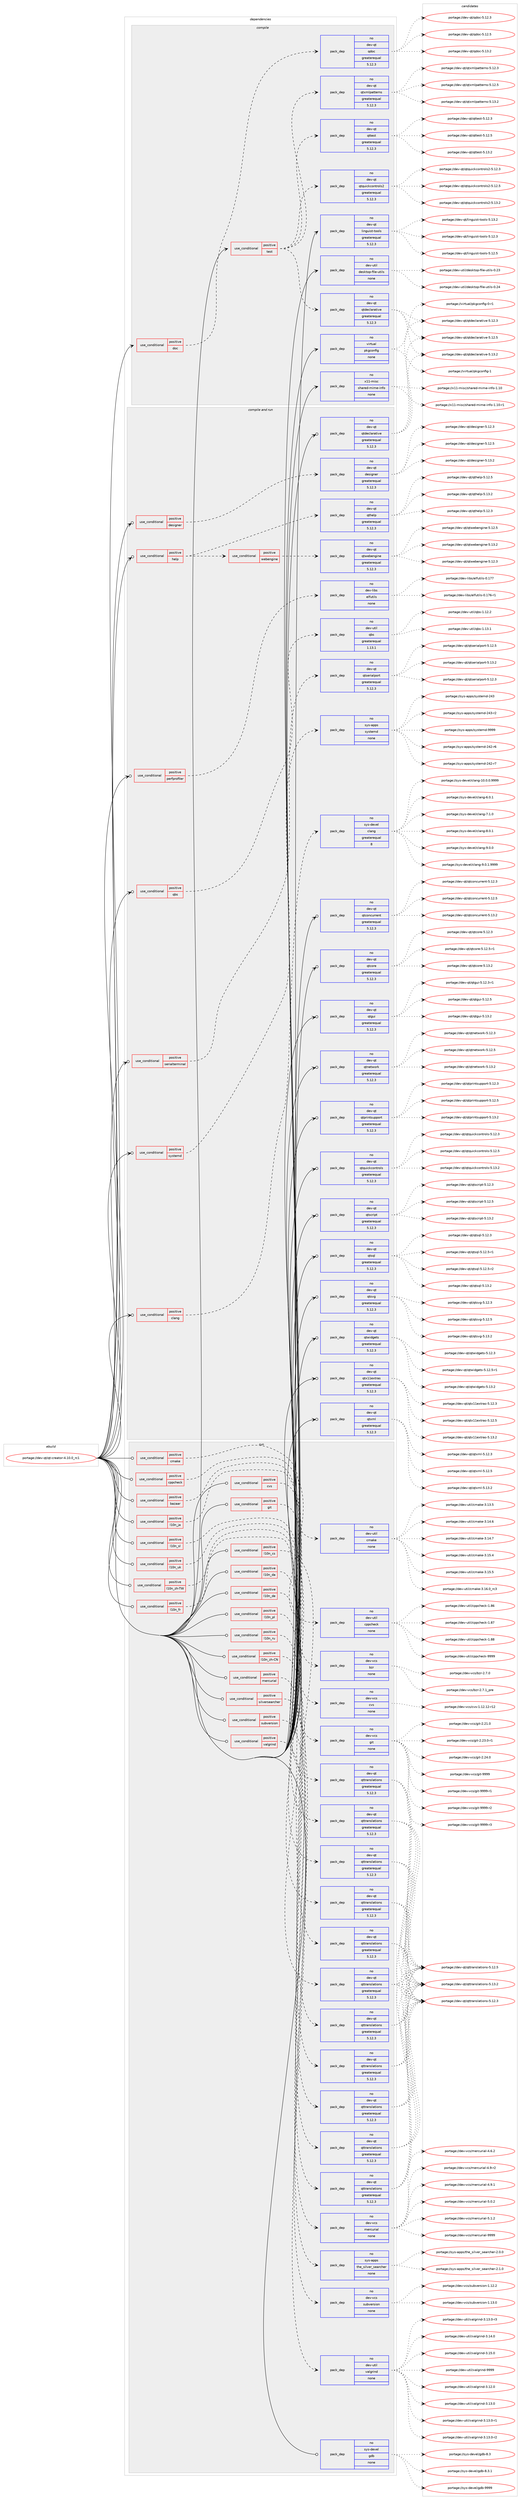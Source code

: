digraph prolog {

# *************
# Graph options
# *************

newrank=true;
concentrate=true;
compound=true;
graph [rankdir=LR,fontname=Helvetica,fontsize=10,ranksep=1.5];#, ranksep=2.5, nodesep=0.2];
edge  [arrowhead=vee];
node  [fontname=Helvetica,fontsize=10];

# **********
# The ebuild
# **********

subgraph cluster_leftcol {
color=gray;
label=<<i>ebuild</i>>;
id [label="portage://dev-qt/qt-creator-4.10.0_rc1", color=red, width=4, href="../dev-qt/qt-creator-4.10.0_rc1.svg"];
}

# ****************
# The dependencies
# ****************

subgraph cluster_midcol {
color=gray;
label=<<i>dependencies</i>>;
subgraph cluster_compile {
fillcolor="#eeeeee";
style=filled;
label=<<i>compile</i>>;
subgraph cond41348 {
dependency180726 [label=<<TABLE BORDER="0" CELLBORDER="1" CELLSPACING="0" CELLPADDING="4"><TR><TD ROWSPAN="3" CELLPADDING="10">use_conditional</TD></TR><TR><TD>positive</TD></TR><TR><TD>doc</TD></TR></TABLE>>, shape=none, color=red];
subgraph pack135965 {
dependency180727 [label=<<TABLE BORDER="0" CELLBORDER="1" CELLSPACING="0" CELLPADDING="4" WIDTH="220"><TR><TD ROWSPAN="6" CELLPADDING="30">pack_dep</TD></TR><TR><TD WIDTH="110">no</TD></TR><TR><TD>dev-qt</TD></TR><TR><TD>qdoc</TD></TR><TR><TD>greaterequal</TD></TR><TR><TD>5.12.3</TD></TR></TABLE>>, shape=none, color=blue];
}
dependency180726:e -> dependency180727:w [weight=20,style="dashed",arrowhead="vee"];
}
id:e -> dependency180726:w [weight=20,style="solid",arrowhead="vee"];
subgraph cond41349 {
dependency180728 [label=<<TABLE BORDER="0" CELLBORDER="1" CELLSPACING="0" CELLPADDING="4"><TR><TD ROWSPAN="3" CELLPADDING="10">use_conditional</TD></TR><TR><TD>positive</TD></TR><TR><TD>test</TD></TR></TABLE>>, shape=none, color=red];
subgraph pack135966 {
dependency180729 [label=<<TABLE BORDER="0" CELLBORDER="1" CELLSPACING="0" CELLPADDING="4" WIDTH="220"><TR><TD ROWSPAN="6" CELLPADDING="30">pack_dep</TD></TR><TR><TD WIDTH="110">no</TD></TR><TR><TD>dev-qt</TD></TR><TR><TD>qtdeclarative</TD></TR><TR><TD>greaterequal</TD></TR><TR><TD>5.12.3</TD></TR></TABLE>>, shape=none, color=blue];
}
dependency180728:e -> dependency180729:w [weight=20,style="dashed",arrowhead="vee"];
subgraph pack135967 {
dependency180730 [label=<<TABLE BORDER="0" CELLBORDER="1" CELLSPACING="0" CELLPADDING="4" WIDTH="220"><TR><TD ROWSPAN="6" CELLPADDING="30">pack_dep</TD></TR><TR><TD WIDTH="110">no</TD></TR><TR><TD>dev-qt</TD></TR><TR><TD>qtquickcontrols2</TD></TR><TR><TD>greaterequal</TD></TR><TR><TD>5.12.3</TD></TR></TABLE>>, shape=none, color=blue];
}
dependency180728:e -> dependency180730:w [weight=20,style="dashed",arrowhead="vee"];
subgraph pack135968 {
dependency180731 [label=<<TABLE BORDER="0" CELLBORDER="1" CELLSPACING="0" CELLPADDING="4" WIDTH="220"><TR><TD ROWSPAN="6" CELLPADDING="30">pack_dep</TD></TR><TR><TD WIDTH="110">no</TD></TR><TR><TD>dev-qt</TD></TR><TR><TD>qttest</TD></TR><TR><TD>greaterequal</TD></TR><TR><TD>5.12.3</TD></TR></TABLE>>, shape=none, color=blue];
}
dependency180728:e -> dependency180731:w [weight=20,style="dashed",arrowhead="vee"];
subgraph pack135969 {
dependency180732 [label=<<TABLE BORDER="0" CELLBORDER="1" CELLSPACING="0" CELLPADDING="4" WIDTH="220"><TR><TD ROWSPAN="6" CELLPADDING="30">pack_dep</TD></TR><TR><TD WIDTH="110">no</TD></TR><TR><TD>dev-qt</TD></TR><TR><TD>qtxmlpatterns</TD></TR><TR><TD>greaterequal</TD></TR><TR><TD>5.12.3</TD></TR></TABLE>>, shape=none, color=blue];
}
dependency180728:e -> dependency180732:w [weight=20,style="dashed",arrowhead="vee"];
}
id:e -> dependency180728:w [weight=20,style="solid",arrowhead="vee"];
subgraph pack135970 {
dependency180733 [label=<<TABLE BORDER="0" CELLBORDER="1" CELLSPACING="0" CELLPADDING="4" WIDTH="220"><TR><TD ROWSPAN="6" CELLPADDING="30">pack_dep</TD></TR><TR><TD WIDTH="110">no</TD></TR><TR><TD>dev-qt</TD></TR><TR><TD>linguist-tools</TD></TR><TR><TD>greaterequal</TD></TR><TR><TD>5.12.3</TD></TR></TABLE>>, shape=none, color=blue];
}
id:e -> dependency180733:w [weight=20,style="solid",arrowhead="vee"];
subgraph pack135971 {
dependency180734 [label=<<TABLE BORDER="0" CELLBORDER="1" CELLSPACING="0" CELLPADDING="4" WIDTH="220"><TR><TD ROWSPAN="6" CELLPADDING="30">pack_dep</TD></TR><TR><TD WIDTH="110">no</TD></TR><TR><TD>dev-util</TD></TR><TR><TD>desktop-file-utils</TD></TR><TR><TD>none</TD></TR><TR><TD></TD></TR></TABLE>>, shape=none, color=blue];
}
id:e -> dependency180734:w [weight=20,style="solid",arrowhead="vee"];
subgraph pack135972 {
dependency180735 [label=<<TABLE BORDER="0" CELLBORDER="1" CELLSPACING="0" CELLPADDING="4" WIDTH="220"><TR><TD ROWSPAN="6" CELLPADDING="30">pack_dep</TD></TR><TR><TD WIDTH="110">no</TD></TR><TR><TD>virtual</TD></TR><TR><TD>pkgconfig</TD></TR><TR><TD>none</TD></TR><TR><TD></TD></TR></TABLE>>, shape=none, color=blue];
}
id:e -> dependency180735:w [weight=20,style="solid",arrowhead="vee"];
subgraph pack135973 {
dependency180736 [label=<<TABLE BORDER="0" CELLBORDER="1" CELLSPACING="0" CELLPADDING="4" WIDTH="220"><TR><TD ROWSPAN="6" CELLPADDING="30">pack_dep</TD></TR><TR><TD WIDTH="110">no</TD></TR><TR><TD>x11-misc</TD></TR><TR><TD>shared-mime-info</TD></TR><TR><TD>none</TD></TR><TR><TD></TD></TR></TABLE>>, shape=none, color=blue];
}
id:e -> dependency180736:w [weight=20,style="solid",arrowhead="vee"];
}
subgraph cluster_compileandrun {
fillcolor="#eeeeee";
style=filled;
label=<<i>compile and run</i>>;
subgraph cond41350 {
dependency180737 [label=<<TABLE BORDER="0" CELLBORDER="1" CELLSPACING="0" CELLPADDING="4"><TR><TD ROWSPAN="3" CELLPADDING="10">use_conditional</TD></TR><TR><TD>positive</TD></TR><TR><TD>clang</TD></TR></TABLE>>, shape=none, color=red];
subgraph pack135974 {
dependency180738 [label=<<TABLE BORDER="0" CELLBORDER="1" CELLSPACING="0" CELLPADDING="4" WIDTH="220"><TR><TD ROWSPAN="6" CELLPADDING="30">pack_dep</TD></TR><TR><TD WIDTH="110">no</TD></TR><TR><TD>sys-devel</TD></TR><TR><TD>clang</TD></TR><TR><TD>greaterequal</TD></TR><TR><TD>8</TD></TR></TABLE>>, shape=none, color=blue];
}
dependency180737:e -> dependency180738:w [weight=20,style="dashed",arrowhead="vee"];
}
id:e -> dependency180737:w [weight=20,style="solid",arrowhead="odotvee"];
subgraph cond41351 {
dependency180739 [label=<<TABLE BORDER="0" CELLBORDER="1" CELLSPACING="0" CELLPADDING="4"><TR><TD ROWSPAN="3" CELLPADDING="10">use_conditional</TD></TR><TR><TD>positive</TD></TR><TR><TD>designer</TD></TR></TABLE>>, shape=none, color=red];
subgraph pack135975 {
dependency180740 [label=<<TABLE BORDER="0" CELLBORDER="1" CELLSPACING="0" CELLPADDING="4" WIDTH="220"><TR><TD ROWSPAN="6" CELLPADDING="30">pack_dep</TD></TR><TR><TD WIDTH="110">no</TD></TR><TR><TD>dev-qt</TD></TR><TR><TD>designer</TD></TR><TR><TD>greaterequal</TD></TR><TR><TD>5.12.3</TD></TR></TABLE>>, shape=none, color=blue];
}
dependency180739:e -> dependency180740:w [weight=20,style="dashed",arrowhead="vee"];
}
id:e -> dependency180739:w [weight=20,style="solid",arrowhead="odotvee"];
subgraph cond41352 {
dependency180741 [label=<<TABLE BORDER="0" CELLBORDER="1" CELLSPACING="0" CELLPADDING="4"><TR><TD ROWSPAN="3" CELLPADDING="10">use_conditional</TD></TR><TR><TD>positive</TD></TR><TR><TD>help</TD></TR></TABLE>>, shape=none, color=red];
subgraph pack135976 {
dependency180742 [label=<<TABLE BORDER="0" CELLBORDER="1" CELLSPACING="0" CELLPADDING="4" WIDTH="220"><TR><TD ROWSPAN="6" CELLPADDING="30">pack_dep</TD></TR><TR><TD WIDTH="110">no</TD></TR><TR><TD>dev-qt</TD></TR><TR><TD>qthelp</TD></TR><TR><TD>greaterequal</TD></TR><TR><TD>5.12.3</TD></TR></TABLE>>, shape=none, color=blue];
}
dependency180741:e -> dependency180742:w [weight=20,style="dashed",arrowhead="vee"];
subgraph cond41353 {
dependency180743 [label=<<TABLE BORDER="0" CELLBORDER="1" CELLSPACING="0" CELLPADDING="4"><TR><TD ROWSPAN="3" CELLPADDING="10">use_conditional</TD></TR><TR><TD>positive</TD></TR><TR><TD>webengine</TD></TR></TABLE>>, shape=none, color=red];
subgraph pack135977 {
dependency180744 [label=<<TABLE BORDER="0" CELLBORDER="1" CELLSPACING="0" CELLPADDING="4" WIDTH="220"><TR><TD ROWSPAN="6" CELLPADDING="30">pack_dep</TD></TR><TR><TD WIDTH="110">no</TD></TR><TR><TD>dev-qt</TD></TR><TR><TD>qtwebengine</TD></TR><TR><TD>greaterequal</TD></TR><TR><TD>5.12.3</TD></TR></TABLE>>, shape=none, color=blue];
}
dependency180743:e -> dependency180744:w [weight=20,style="dashed",arrowhead="vee"];
}
dependency180741:e -> dependency180743:w [weight=20,style="dashed",arrowhead="vee"];
}
id:e -> dependency180741:w [weight=20,style="solid",arrowhead="odotvee"];
subgraph cond41354 {
dependency180745 [label=<<TABLE BORDER="0" CELLBORDER="1" CELLSPACING="0" CELLPADDING="4"><TR><TD ROWSPAN="3" CELLPADDING="10">use_conditional</TD></TR><TR><TD>positive</TD></TR><TR><TD>perfprofiler</TD></TR></TABLE>>, shape=none, color=red];
subgraph pack135978 {
dependency180746 [label=<<TABLE BORDER="0" CELLBORDER="1" CELLSPACING="0" CELLPADDING="4" WIDTH="220"><TR><TD ROWSPAN="6" CELLPADDING="30">pack_dep</TD></TR><TR><TD WIDTH="110">no</TD></TR><TR><TD>dev-libs</TD></TR><TR><TD>elfutils</TD></TR><TR><TD>none</TD></TR><TR><TD></TD></TR></TABLE>>, shape=none, color=blue];
}
dependency180745:e -> dependency180746:w [weight=20,style="dashed",arrowhead="vee"];
}
id:e -> dependency180745:w [weight=20,style="solid",arrowhead="odotvee"];
subgraph cond41355 {
dependency180747 [label=<<TABLE BORDER="0" CELLBORDER="1" CELLSPACING="0" CELLPADDING="4"><TR><TD ROWSPAN="3" CELLPADDING="10">use_conditional</TD></TR><TR><TD>positive</TD></TR><TR><TD>qbs</TD></TR></TABLE>>, shape=none, color=red];
subgraph pack135979 {
dependency180748 [label=<<TABLE BORDER="0" CELLBORDER="1" CELLSPACING="0" CELLPADDING="4" WIDTH="220"><TR><TD ROWSPAN="6" CELLPADDING="30">pack_dep</TD></TR><TR><TD WIDTH="110">no</TD></TR><TR><TD>dev-util</TD></TR><TR><TD>qbs</TD></TR><TR><TD>greaterequal</TD></TR><TR><TD>1.13.1</TD></TR></TABLE>>, shape=none, color=blue];
}
dependency180747:e -> dependency180748:w [weight=20,style="dashed",arrowhead="vee"];
}
id:e -> dependency180747:w [weight=20,style="solid",arrowhead="odotvee"];
subgraph cond41356 {
dependency180749 [label=<<TABLE BORDER="0" CELLBORDER="1" CELLSPACING="0" CELLPADDING="4"><TR><TD ROWSPAN="3" CELLPADDING="10">use_conditional</TD></TR><TR><TD>positive</TD></TR><TR><TD>serialterminal</TD></TR></TABLE>>, shape=none, color=red];
subgraph pack135980 {
dependency180750 [label=<<TABLE BORDER="0" CELLBORDER="1" CELLSPACING="0" CELLPADDING="4" WIDTH="220"><TR><TD ROWSPAN="6" CELLPADDING="30">pack_dep</TD></TR><TR><TD WIDTH="110">no</TD></TR><TR><TD>dev-qt</TD></TR><TR><TD>qtserialport</TD></TR><TR><TD>greaterequal</TD></TR><TR><TD>5.12.3</TD></TR></TABLE>>, shape=none, color=blue];
}
dependency180749:e -> dependency180750:w [weight=20,style="dashed",arrowhead="vee"];
}
id:e -> dependency180749:w [weight=20,style="solid",arrowhead="odotvee"];
subgraph cond41357 {
dependency180751 [label=<<TABLE BORDER="0" CELLBORDER="1" CELLSPACING="0" CELLPADDING="4"><TR><TD ROWSPAN="3" CELLPADDING="10">use_conditional</TD></TR><TR><TD>positive</TD></TR><TR><TD>systemd</TD></TR></TABLE>>, shape=none, color=red];
subgraph pack135981 {
dependency180752 [label=<<TABLE BORDER="0" CELLBORDER="1" CELLSPACING="0" CELLPADDING="4" WIDTH="220"><TR><TD ROWSPAN="6" CELLPADDING="30">pack_dep</TD></TR><TR><TD WIDTH="110">no</TD></TR><TR><TD>sys-apps</TD></TR><TR><TD>systemd</TD></TR><TR><TD>none</TD></TR><TR><TD></TD></TR></TABLE>>, shape=none, color=blue];
}
dependency180751:e -> dependency180752:w [weight=20,style="dashed",arrowhead="vee"];
}
id:e -> dependency180751:w [weight=20,style="solid",arrowhead="odotvee"];
subgraph pack135982 {
dependency180753 [label=<<TABLE BORDER="0" CELLBORDER="1" CELLSPACING="0" CELLPADDING="4" WIDTH="220"><TR><TD ROWSPAN="6" CELLPADDING="30">pack_dep</TD></TR><TR><TD WIDTH="110">no</TD></TR><TR><TD>dev-qt</TD></TR><TR><TD>qtconcurrent</TD></TR><TR><TD>greaterequal</TD></TR><TR><TD>5.12.3</TD></TR></TABLE>>, shape=none, color=blue];
}
id:e -> dependency180753:w [weight=20,style="solid",arrowhead="odotvee"];
subgraph pack135983 {
dependency180754 [label=<<TABLE BORDER="0" CELLBORDER="1" CELLSPACING="0" CELLPADDING="4" WIDTH="220"><TR><TD ROWSPAN="6" CELLPADDING="30">pack_dep</TD></TR><TR><TD WIDTH="110">no</TD></TR><TR><TD>dev-qt</TD></TR><TR><TD>qtcore</TD></TR><TR><TD>greaterequal</TD></TR><TR><TD>5.12.3</TD></TR></TABLE>>, shape=none, color=blue];
}
id:e -> dependency180754:w [weight=20,style="solid",arrowhead="odotvee"];
subgraph pack135984 {
dependency180755 [label=<<TABLE BORDER="0" CELLBORDER="1" CELLSPACING="0" CELLPADDING="4" WIDTH="220"><TR><TD ROWSPAN="6" CELLPADDING="30">pack_dep</TD></TR><TR><TD WIDTH="110">no</TD></TR><TR><TD>dev-qt</TD></TR><TR><TD>qtdeclarative</TD></TR><TR><TD>greaterequal</TD></TR><TR><TD>5.12.3</TD></TR></TABLE>>, shape=none, color=blue];
}
id:e -> dependency180755:w [weight=20,style="solid",arrowhead="odotvee"];
subgraph pack135985 {
dependency180756 [label=<<TABLE BORDER="0" CELLBORDER="1" CELLSPACING="0" CELLPADDING="4" WIDTH="220"><TR><TD ROWSPAN="6" CELLPADDING="30">pack_dep</TD></TR><TR><TD WIDTH="110">no</TD></TR><TR><TD>dev-qt</TD></TR><TR><TD>qtgui</TD></TR><TR><TD>greaterequal</TD></TR><TR><TD>5.12.3</TD></TR></TABLE>>, shape=none, color=blue];
}
id:e -> dependency180756:w [weight=20,style="solid",arrowhead="odotvee"];
subgraph pack135986 {
dependency180757 [label=<<TABLE BORDER="0" CELLBORDER="1" CELLSPACING="0" CELLPADDING="4" WIDTH="220"><TR><TD ROWSPAN="6" CELLPADDING="30">pack_dep</TD></TR><TR><TD WIDTH="110">no</TD></TR><TR><TD>dev-qt</TD></TR><TR><TD>qtnetwork</TD></TR><TR><TD>greaterequal</TD></TR><TR><TD>5.12.3</TD></TR></TABLE>>, shape=none, color=blue];
}
id:e -> dependency180757:w [weight=20,style="solid",arrowhead="odotvee"];
subgraph pack135987 {
dependency180758 [label=<<TABLE BORDER="0" CELLBORDER="1" CELLSPACING="0" CELLPADDING="4" WIDTH="220"><TR><TD ROWSPAN="6" CELLPADDING="30">pack_dep</TD></TR><TR><TD WIDTH="110">no</TD></TR><TR><TD>dev-qt</TD></TR><TR><TD>qtprintsupport</TD></TR><TR><TD>greaterequal</TD></TR><TR><TD>5.12.3</TD></TR></TABLE>>, shape=none, color=blue];
}
id:e -> dependency180758:w [weight=20,style="solid",arrowhead="odotvee"];
subgraph pack135988 {
dependency180759 [label=<<TABLE BORDER="0" CELLBORDER="1" CELLSPACING="0" CELLPADDING="4" WIDTH="220"><TR><TD ROWSPAN="6" CELLPADDING="30">pack_dep</TD></TR><TR><TD WIDTH="110">no</TD></TR><TR><TD>dev-qt</TD></TR><TR><TD>qtquickcontrols</TD></TR><TR><TD>greaterequal</TD></TR><TR><TD>5.12.3</TD></TR></TABLE>>, shape=none, color=blue];
}
id:e -> dependency180759:w [weight=20,style="solid",arrowhead="odotvee"];
subgraph pack135989 {
dependency180760 [label=<<TABLE BORDER="0" CELLBORDER="1" CELLSPACING="0" CELLPADDING="4" WIDTH="220"><TR><TD ROWSPAN="6" CELLPADDING="30">pack_dep</TD></TR><TR><TD WIDTH="110">no</TD></TR><TR><TD>dev-qt</TD></TR><TR><TD>qtscript</TD></TR><TR><TD>greaterequal</TD></TR><TR><TD>5.12.3</TD></TR></TABLE>>, shape=none, color=blue];
}
id:e -> dependency180760:w [weight=20,style="solid",arrowhead="odotvee"];
subgraph pack135990 {
dependency180761 [label=<<TABLE BORDER="0" CELLBORDER="1" CELLSPACING="0" CELLPADDING="4" WIDTH="220"><TR><TD ROWSPAN="6" CELLPADDING="30">pack_dep</TD></TR><TR><TD WIDTH="110">no</TD></TR><TR><TD>dev-qt</TD></TR><TR><TD>qtsql</TD></TR><TR><TD>greaterequal</TD></TR><TR><TD>5.12.3</TD></TR></TABLE>>, shape=none, color=blue];
}
id:e -> dependency180761:w [weight=20,style="solid",arrowhead="odotvee"];
subgraph pack135991 {
dependency180762 [label=<<TABLE BORDER="0" CELLBORDER="1" CELLSPACING="0" CELLPADDING="4" WIDTH="220"><TR><TD ROWSPAN="6" CELLPADDING="30">pack_dep</TD></TR><TR><TD WIDTH="110">no</TD></TR><TR><TD>dev-qt</TD></TR><TR><TD>qtsvg</TD></TR><TR><TD>greaterequal</TD></TR><TR><TD>5.12.3</TD></TR></TABLE>>, shape=none, color=blue];
}
id:e -> dependency180762:w [weight=20,style="solid",arrowhead="odotvee"];
subgraph pack135992 {
dependency180763 [label=<<TABLE BORDER="0" CELLBORDER="1" CELLSPACING="0" CELLPADDING="4" WIDTH="220"><TR><TD ROWSPAN="6" CELLPADDING="30">pack_dep</TD></TR><TR><TD WIDTH="110">no</TD></TR><TR><TD>dev-qt</TD></TR><TR><TD>qtwidgets</TD></TR><TR><TD>greaterequal</TD></TR><TR><TD>5.12.3</TD></TR></TABLE>>, shape=none, color=blue];
}
id:e -> dependency180763:w [weight=20,style="solid",arrowhead="odotvee"];
subgraph pack135993 {
dependency180764 [label=<<TABLE BORDER="0" CELLBORDER="1" CELLSPACING="0" CELLPADDING="4" WIDTH="220"><TR><TD ROWSPAN="6" CELLPADDING="30">pack_dep</TD></TR><TR><TD WIDTH="110">no</TD></TR><TR><TD>dev-qt</TD></TR><TR><TD>qtx11extras</TD></TR><TR><TD>greaterequal</TD></TR><TR><TD>5.12.3</TD></TR></TABLE>>, shape=none, color=blue];
}
id:e -> dependency180764:w [weight=20,style="solid",arrowhead="odotvee"];
subgraph pack135994 {
dependency180765 [label=<<TABLE BORDER="0" CELLBORDER="1" CELLSPACING="0" CELLPADDING="4" WIDTH="220"><TR><TD ROWSPAN="6" CELLPADDING="30">pack_dep</TD></TR><TR><TD WIDTH="110">no</TD></TR><TR><TD>dev-qt</TD></TR><TR><TD>qtxml</TD></TR><TR><TD>greaterequal</TD></TR><TR><TD>5.12.3</TD></TR></TABLE>>, shape=none, color=blue];
}
id:e -> dependency180765:w [weight=20,style="solid",arrowhead="odotvee"];
}
subgraph cluster_run {
fillcolor="#eeeeee";
style=filled;
label=<<i>run</i>>;
subgraph cond41358 {
dependency180766 [label=<<TABLE BORDER="0" CELLBORDER="1" CELLSPACING="0" CELLPADDING="4"><TR><TD ROWSPAN="3" CELLPADDING="10">use_conditional</TD></TR><TR><TD>positive</TD></TR><TR><TD>bazaar</TD></TR></TABLE>>, shape=none, color=red];
subgraph pack135995 {
dependency180767 [label=<<TABLE BORDER="0" CELLBORDER="1" CELLSPACING="0" CELLPADDING="4" WIDTH="220"><TR><TD ROWSPAN="6" CELLPADDING="30">pack_dep</TD></TR><TR><TD WIDTH="110">no</TD></TR><TR><TD>dev-vcs</TD></TR><TR><TD>bzr</TD></TR><TR><TD>none</TD></TR><TR><TD></TD></TR></TABLE>>, shape=none, color=blue];
}
dependency180766:e -> dependency180767:w [weight=20,style="dashed",arrowhead="vee"];
}
id:e -> dependency180766:w [weight=20,style="solid",arrowhead="odot"];
subgraph cond41359 {
dependency180768 [label=<<TABLE BORDER="0" CELLBORDER="1" CELLSPACING="0" CELLPADDING="4"><TR><TD ROWSPAN="3" CELLPADDING="10">use_conditional</TD></TR><TR><TD>positive</TD></TR><TR><TD>cmake</TD></TR></TABLE>>, shape=none, color=red];
subgraph pack135996 {
dependency180769 [label=<<TABLE BORDER="0" CELLBORDER="1" CELLSPACING="0" CELLPADDING="4" WIDTH="220"><TR><TD ROWSPAN="6" CELLPADDING="30">pack_dep</TD></TR><TR><TD WIDTH="110">no</TD></TR><TR><TD>dev-util</TD></TR><TR><TD>cmake</TD></TR><TR><TD>none</TD></TR><TR><TD></TD></TR></TABLE>>, shape=none, color=blue];
}
dependency180768:e -> dependency180769:w [weight=20,style="dashed",arrowhead="vee"];
}
id:e -> dependency180768:w [weight=20,style="solid",arrowhead="odot"];
subgraph cond41360 {
dependency180770 [label=<<TABLE BORDER="0" CELLBORDER="1" CELLSPACING="0" CELLPADDING="4"><TR><TD ROWSPAN="3" CELLPADDING="10">use_conditional</TD></TR><TR><TD>positive</TD></TR><TR><TD>cppcheck</TD></TR></TABLE>>, shape=none, color=red];
subgraph pack135997 {
dependency180771 [label=<<TABLE BORDER="0" CELLBORDER="1" CELLSPACING="0" CELLPADDING="4" WIDTH="220"><TR><TD ROWSPAN="6" CELLPADDING="30">pack_dep</TD></TR><TR><TD WIDTH="110">no</TD></TR><TR><TD>dev-util</TD></TR><TR><TD>cppcheck</TD></TR><TR><TD>none</TD></TR><TR><TD></TD></TR></TABLE>>, shape=none, color=blue];
}
dependency180770:e -> dependency180771:w [weight=20,style="dashed",arrowhead="vee"];
}
id:e -> dependency180770:w [weight=20,style="solid",arrowhead="odot"];
subgraph cond41361 {
dependency180772 [label=<<TABLE BORDER="0" CELLBORDER="1" CELLSPACING="0" CELLPADDING="4"><TR><TD ROWSPAN="3" CELLPADDING="10">use_conditional</TD></TR><TR><TD>positive</TD></TR><TR><TD>cvs</TD></TR></TABLE>>, shape=none, color=red];
subgraph pack135998 {
dependency180773 [label=<<TABLE BORDER="0" CELLBORDER="1" CELLSPACING="0" CELLPADDING="4" WIDTH="220"><TR><TD ROWSPAN="6" CELLPADDING="30">pack_dep</TD></TR><TR><TD WIDTH="110">no</TD></TR><TR><TD>dev-vcs</TD></TR><TR><TD>cvs</TD></TR><TR><TD>none</TD></TR><TR><TD></TD></TR></TABLE>>, shape=none, color=blue];
}
dependency180772:e -> dependency180773:w [weight=20,style="dashed",arrowhead="vee"];
}
id:e -> dependency180772:w [weight=20,style="solid",arrowhead="odot"];
subgraph cond41362 {
dependency180774 [label=<<TABLE BORDER="0" CELLBORDER="1" CELLSPACING="0" CELLPADDING="4"><TR><TD ROWSPAN="3" CELLPADDING="10">use_conditional</TD></TR><TR><TD>positive</TD></TR><TR><TD>git</TD></TR></TABLE>>, shape=none, color=red];
subgraph pack135999 {
dependency180775 [label=<<TABLE BORDER="0" CELLBORDER="1" CELLSPACING="0" CELLPADDING="4" WIDTH="220"><TR><TD ROWSPAN="6" CELLPADDING="30">pack_dep</TD></TR><TR><TD WIDTH="110">no</TD></TR><TR><TD>dev-vcs</TD></TR><TR><TD>git</TD></TR><TR><TD>none</TD></TR><TR><TD></TD></TR></TABLE>>, shape=none, color=blue];
}
dependency180774:e -> dependency180775:w [weight=20,style="dashed",arrowhead="vee"];
}
id:e -> dependency180774:w [weight=20,style="solid",arrowhead="odot"];
subgraph cond41363 {
dependency180776 [label=<<TABLE BORDER="0" CELLBORDER="1" CELLSPACING="0" CELLPADDING="4"><TR><TD ROWSPAN="3" CELLPADDING="10">use_conditional</TD></TR><TR><TD>positive</TD></TR><TR><TD>l10n_cs</TD></TR></TABLE>>, shape=none, color=red];
subgraph pack136000 {
dependency180777 [label=<<TABLE BORDER="0" CELLBORDER="1" CELLSPACING="0" CELLPADDING="4" WIDTH="220"><TR><TD ROWSPAN="6" CELLPADDING="30">pack_dep</TD></TR><TR><TD WIDTH="110">no</TD></TR><TR><TD>dev-qt</TD></TR><TR><TD>qttranslations</TD></TR><TR><TD>greaterequal</TD></TR><TR><TD>5.12.3</TD></TR></TABLE>>, shape=none, color=blue];
}
dependency180776:e -> dependency180777:w [weight=20,style="dashed",arrowhead="vee"];
}
id:e -> dependency180776:w [weight=20,style="solid",arrowhead="odot"];
subgraph cond41364 {
dependency180778 [label=<<TABLE BORDER="0" CELLBORDER="1" CELLSPACING="0" CELLPADDING="4"><TR><TD ROWSPAN="3" CELLPADDING="10">use_conditional</TD></TR><TR><TD>positive</TD></TR><TR><TD>l10n_da</TD></TR></TABLE>>, shape=none, color=red];
subgraph pack136001 {
dependency180779 [label=<<TABLE BORDER="0" CELLBORDER="1" CELLSPACING="0" CELLPADDING="4" WIDTH="220"><TR><TD ROWSPAN="6" CELLPADDING="30">pack_dep</TD></TR><TR><TD WIDTH="110">no</TD></TR><TR><TD>dev-qt</TD></TR><TR><TD>qttranslations</TD></TR><TR><TD>greaterequal</TD></TR><TR><TD>5.12.3</TD></TR></TABLE>>, shape=none, color=blue];
}
dependency180778:e -> dependency180779:w [weight=20,style="dashed",arrowhead="vee"];
}
id:e -> dependency180778:w [weight=20,style="solid",arrowhead="odot"];
subgraph cond41365 {
dependency180780 [label=<<TABLE BORDER="0" CELLBORDER="1" CELLSPACING="0" CELLPADDING="4"><TR><TD ROWSPAN="3" CELLPADDING="10">use_conditional</TD></TR><TR><TD>positive</TD></TR><TR><TD>l10n_de</TD></TR></TABLE>>, shape=none, color=red];
subgraph pack136002 {
dependency180781 [label=<<TABLE BORDER="0" CELLBORDER="1" CELLSPACING="0" CELLPADDING="4" WIDTH="220"><TR><TD ROWSPAN="6" CELLPADDING="30">pack_dep</TD></TR><TR><TD WIDTH="110">no</TD></TR><TR><TD>dev-qt</TD></TR><TR><TD>qttranslations</TD></TR><TR><TD>greaterequal</TD></TR><TR><TD>5.12.3</TD></TR></TABLE>>, shape=none, color=blue];
}
dependency180780:e -> dependency180781:w [weight=20,style="dashed",arrowhead="vee"];
}
id:e -> dependency180780:w [weight=20,style="solid",arrowhead="odot"];
subgraph cond41366 {
dependency180782 [label=<<TABLE BORDER="0" CELLBORDER="1" CELLSPACING="0" CELLPADDING="4"><TR><TD ROWSPAN="3" CELLPADDING="10">use_conditional</TD></TR><TR><TD>positive</TD></TR><TR><TD>l10n_fr</TD></TR></TABLE>>, shape=none, color=red];
subgraph pack136003 {
dependency180783 [label=<<TABLE BORDER="0" CELLBORDER="1" CELLSPACING="0" CELLPADDING="4" WIDTH="220"><TR><TD ROWSPAN="6" CELLPADDING="30">pack_dep</TD></TR><TR><TD WIDTH="110">no</TD></TR><TR><TD>dev-qt</TD></TR><TR><TD>qttranslations</TD></TR><TR><TD>greaterequal</TD></TR><TR><TD>5.12.3</TD></TR></TABLE>>, shape=none, color=blue];
}
dependency180782:e -> dependency180783:w [weight=20,style="dashed",arrowhead="vee"];
}
id:e -> dependency180782:w [weight=20,style="solid",arrowhead="odot"];
subgraph cond41367 {
dependency180784 [label=<<TABLE BORDER="0" CELLBORDER="1" CELLSPACING="0" CELLPADDING="4"><TR><TD ROWSPAN="3" CELLPADDING="10">use_conditional</TD></TR><TR><TD>positive</TD></TR><TR><TD>l10n_ja</TD></TR></TABLE>>, shape=none, color=red];
subgraph pack136004 {
dependency180785 [label=<<TABLE BORDER="0" CELLBORDER="1" CELLSPACING="0" CELLPADDING="4" WIDTH="220"><TR><TD ROWSPAN="6" CELLPADDING="30">pack_dep</TD></TR><TR><TD WIDTH="110">no</TD></TR><TR><TD>dev-qt</TD></TR><TR><TD>qttranslations</TD></TR><TR><TD>greaterequal</TD></TR><TR><TD>5.12.3</TD></TR></TABLE>>, shape=none, color=blue];
}
dependency180784:e -> dependency180785:w [weight=20,style="dashed",arrowhead="vee"];
}
id:e -> dependency180784:w [weight=20,style="solid",arrowhead="odot"];
subgraph cond41368 {
dependency180786 [label=<<TABLE BORDER="0" CELLBORDER="1" CELLSPACING="0" CELLPADDING="4"><TR><TD ROWSPAN="3" CELLPADDING="10">use_conditional</TD></TR><TR><TD>positive</TD></TR><TR><TD>l10n_pl</TD></TR></TABLE>>, shape=none, color=red];
subgraph pack136005 {
dependency180787 [label=<<TABLE BORDER="0" CELLBORDER="1" CELLSPACING="0" CELLPADDING="4" WIDTH="220"><TR><TD ROWSPAN="6" CELLPADDING="30">pack_dep</TD></TR><TR><TD WIDTH="110">no</TD></TR><TR><TD>dev-qt</TD></TR><TR><TD>qttranslations</TD></TR><TR><TD>greaterequal</TD></TR><TR><TD>5.12.3</TD></TR></TABLE>>, shape=none, color=blue];
}
dependency180786:e -> dependency180787:w [weight=20,style="dashed",arrowhead="vee"];
}
id:e -> dependency180786:w [weight=20,style="solid",arrowhead="odot"];
subgraph cond41369 {
dependency180788 [label=<<TABLE BORDER="0" CELLBORDER="1" CELLSPACING="0" CELLPADDING="4"><TR><TD ROWSPAN="3" CELLPADDING="10">use_conditional</TD></TR><TR><TD>positive</TD></TR><TR><TD>l10n_ru</TD></TR></TABLE>>, shape=none, color=red];
subgraph pack136006 {
dependency180789 [label=<<TABLE BORDER="0" CELLBORDER="1" CELLSPACING="0" CELLPADDING="4" WIDTH="220"><TR><TD ROWSPAN="6" CELLPADDING="30">pack_dep</TD></TR><TR><TD WIDTH="110">no</TD></TR><TR><TD>dev-qt</TD></TR><TR><TD>qttranslations</TD></TR><TR><TD>greaterequal</TD></TR><TR><TD>5.12.3</TD></TR></TABLE>>, shape=none, color=blue];
}
dependency180788:e -> dependency180789:w [weight=20,style="dashed",arrowhead="vee"];
}
id:e -> dependency180788:w [weight=20,style="solid",arrowhead="odot"];
subgraph cond41370 {
dependency180790 [label=<<TABLE BORDER="0" CELLBORDER="1" CELLSPACING="0" CELLPADDING="4"><TR><TD ROWSPAN="3" CELLPADDING="10">use_conditional</TD></TR><TR><TD>positive</TD></TR><TR><TD>l10n_sl</TD></TR></TABLE>>, shape=none, color=red];
subgraph pack136007 {
dependency180791 [label=<<TABLE BORDER="0" CELLBORDER="1" CELLSPACING="0" CELLPADDING="4" WIDTH="220"><TR><TD ROWSPAN="6" CELLPADDING="30">pack_dep</TD></TR><TR><TD WIDTH="110">no</TD></TR><TR><TD>dev-qt</TD></TR><TR><TD>qttranslations</TD></TR><TR><TD>greaterequal</TD></TR><TR><TD>5.12.3</TD></TR></TABLE>>, shape=none, color=blue];
}
dependency180790:e -> dependency180791:w [weight=20,style="dashed",arrowhead="vee"];
}
id:e -> dependency180790:w [weight=20,style="solid",arrowhead="odot"];
subgraph cond41371 {
dependency180792 [label=<<TABLE BORDER="0" CELLBORDER="1" CELLSPACING="0" CELLPADDING="4"><TR><TD ROWSPAN="3" CELLPADDING="10">use_conditional</TD></TR><TR><TD>positive</TD></TR><TR><TD>l10n_uk</TD></TR></TABLE>>, shape=none, color=red];
subgraph pack136008 {
dependency180793 [label=<<TABLE BORDER="0" CELLBORDER="1" CELLSPACING="0" CELLPADDING="4" WIDTH="220"><TR><TD ROWSPAN="6" CELLPADDING="30">pack_dep</TD></TR><TR><TD WIDTH="110">no</TD></TR><TR><TD>dev-qt</TD></TR><TR><TD>qttranslations</TD></TR><TR><TD>greaterequal</TD></TR><TR><TD>5.12.3</TD></TR></TABLE>>, shape=none, color=blue];
}
dependency180792:e -> dependency180793:w [weight=20,style="dashed",arrowhead="vee"];
}
id:e -> dependency180792:w [weight=20,style="solid",arrowhead="odot"];
subgraph cond41372 {
dependency180794 [label=<<TABLE BORDER="0" CELLBORDER="1" CELLSPACING="0" CELLPADDING="4"><TR><TD ROWSPAN="3" CELLPADDING="10">use_conditional</TD></TR><TR><TD>positive</TD></TR><TR><TD>l10n_zh-CN</TD></TR></TABLE>>, shape=none, color=red];
subgraph pack136009 {
dependency180795 [label=<<TABLE BORDER="0" CELLBORDER="1" CELLSPACING="0" CELLPADDING="4" WIDTH="220"><TR><TD ROWSPAN="6" CELLPADDING="30">pack_dep</TD></TR><TR><TD WIDTH="110">no</TD></TR><TR><TD>dev-qt</TD></TR><TR><TD>qttranslations</TD></TR><TR><TD>greaterequal</TD></TR><TR><TD>5.12.3</TD></TR></TABLE>>, shape=none, color=blue];
}
dependency180794:e -> dependency180795:w [weight=20,style="dashed",arrowhead="vee"];
}
id:e -> dependency180794:w [weight=20,style="solid",arrowhead="odot"];
subgraph cond41373 {
dependency180796 [label=<<TABLE BORDER="0" CELLBORDER="1" CELLSPACING="0" CELLPADDING="4"><TR><TD ROWSPAN="3" CELLPADDING="10">use_conditional</TD></TR><TR><TD>positive</TD></TR><TR><TD>l10n_zh-TW</TD></TR></TABLE>>, shape=none, color=red];
subgraph pack136010 {
dependency180797 [label=<<TABLE BORDER="0" CELLBORDER="1" CELLSPACING="0" CELLPADDING="4" WIDTH="220"><TR><TD ROWSPAN="6" CELLPADDING="30">pack_dep</TD></TR><TR><TD WIDTH="110">no</TD></TR><TR><TD>dev-qt</TD></TR><TR><TD>qttranslations</TD></TR><TR><TD>greaterequal</TD></TR><TR><TD>5.12.3</TD></TR></TABLE>>, shape=none, color=blue];
}
dependency180796:e -> dependency180797:w [weight=20,style="dashed",arrowhead="vee"];
}
id:e -> dependency180796:w [weight=20,style="solid",arrowhead="odot"];
subgraph cond41374 {
dependency180798 [label=<<TABLE BORDER="0" CELLBORDER="1" CELLSPACING="0" CELLPADDING="4"><TR><TD ROWSPAN="3" CELLPADDING="10">use_conditional</TD></TR><TR><TD>positive</TD></TR><TR><TD>mercurial</TD></TR></TABLE>>, shape=none, color=red];
subgraph pack136011 {
dependency180799 [label=<<TABLE BORDER="0" CELLBORDER="1" CELLSPACING="0" CELLPADDING="4" WIDTH="220"><TR><TD ROWSPAN="6" CELLPADDING="30">pack_dep</TD></TR><TR><TD WIDTH="110">no</TD></TR><TR><TD>dev-vcs</TD></TR><TR><TD>mercurial</TD></TR><TR><TD>none</TD></TR><TR><TD></TD></TR></TABLE>>, shape=none, color=blue];
}
dependency180798:e -> dependency180799:w [weight=20,style="dashed",arrowhead="vee"];
}
id:e -> dependency180798:w [weight=20,style="solid",arrowhead="odot"];
subgraph cond41375 {
dependency180800 [label=<<TABLE BORDER="0" CELLBORDER="1" CELLSPACING="0" CELLPADDING="4"><TR><TD ROWSPAN="3" CELLPADDING="10">use_conditional</TD></TR><TR><TD>positive</TD></TR><TR><TD>silversearcher</TD></TR></TABLE>>, shape=none, color=red];
subgraph pack136012 {
dependency180801 [label=<<TABLE BORDER="0" CELLBORDER="1" CELLSPACING="0" CELLPADDING="4" WIDTH="220"><TR><TD ROWSPAN="6" CELLPADDING="30">pack_dep</TD></TR><TR><TD WIDTH="110">no</TD></TR><TR><TD>sys-apps</TD></TR><TR><TD>the_silver_searcher</TD></TR><TR><TD>none</TD></TR><TR><TD></TD></TR></TABLE>>, shape=none, color=blue];
}
dependency180800:e -> dependency180801:w [weight=20,style="dashed",arrowhead="vee"];
}
id:e -> dependency180800:w [weight=20,style="solid",arrowhead="odot"];
subgraph cond41376 {
dependency180802 [label=<<TABLE BORDER="0" CELLBORDER="1" CELLSPACING="0" CELLPADDING="4"><TR><TD ROWSPAN="3" CELLPADDING="10">use_conditional</TD></TR><TR><TD>positive</TD></TR><TR><TD>subversion</TD></TR></TABLE>>, shape=none, color=red];
subgraph pack136013 {
dependency180803 [label=<<TABLE BORDER="0" CELLBORDER="1" CELLSPACING="0" CELLPADDING="4" WIDTH="220"><TR><TD ROWSPAN="6" CELLPADDING="30">pack_dep</TD></TR><TR><TD WIDTH="110">no</TD></TR><TR><TD>dev-vcs</TD></TR><TR><TD>subversion</TD></TR><TR><TD>none</TD></TR><TR><TD></TD></TR></TABLE>>, shape=none, color=blue];
}
dependency180802:e -> dependency180803:w [weight=20,style="dashed",arrowhead="vee"];
}
id:e -> dependency180802:w [weight=20,style="solid",arrowhead="odot"];
subgraph cond41377 {
dependency180804 [label=<<TABLE BORDER="0" CELLBORDER="1" CELLSPACING="0" CELLPADDING="4"><TR><TD ROWSPAN="3" CELLPADDING="10">use_conditional</TD></TR><TR><TD>positive</TD></TR><TR><TD>valgrind</TD></TR></TABLE>>, shape=none, color=red];
subgraph pack136014 {
dependency180805 [label=<<TABLE BORDER="0" CELLBORDER="1" CELLSPACING="0" CELLPADDING="4" WIDTH="220"><TR><TD ROWSPAN="6" CELLPADDING="30">pack_dep</TD></TR><TR><TD WIDTH="110">no</TD></TR><TR><TD>dev-util</TD></TR><TR><TD>valgrind</TD></TR><TR><TD>none</TD></TR><TR><TD></TD></TR></TABLE>>, shape=none, color=blue];
}
dependency180804:e -> dependency180805:w [weight=20,style="dashed",arrowhead="vee"];
}
id:e -> dependency180804:w [weight=20,style="solid",arrowhead="odot"];
subgraph pack136015 {
dependency180806 [label=<<TABLE BORDER="0" CELLBORDER="1" CELLSPACING="0" CELLPADDING="4" WIDTH="220"><TR><TD ROWSPAN="6" CELLPADDING="30">pack_dep</TD></TR><TR><TD WIDTH="110">no</TD></TR><TR><TD>sys-devel</TD></TR><TR><TD>gdb</TD></TR><TR><TD>none</TD></TR><TR><TD></TD></TR></TABLE>>, shape=none, color=blue];
}
id:e -> dependency180806:w [weight=20,style="solid",arrowhead="odot"];
}
}

# **************
# The candidates
# **************

subgraph cluster_choices {
rank=same;
color=gray;
label=<<i>candidates</i>>;

subgraph choice135965 {
color=black;
nodesep=1;
choiceportage10010111845113116471131001119945534649504651 [label="portage://dev-qt/qdoc-5.12.3", color=red, width=4,href="../dev-qt/qdoc-5.12.3.svg"];
choiceportage10010111845113116471131001119945534649504653 [label="portage://dev-qt/qdoc-5.12.5", color=red, width=4,href="../dev-qt/qdoc-5.12.5.svg"];
choiceportage10010111845113116471131001119945534649514650 [label="portage://dev-qt/qdoc-5.13.2", color=red, width=4,href="../dev-qt/qdoc-5.13.2.svg"];
dependency180727:e -> choiceportage10010111845113116471131001119945534649504651:w [style=dotted,weight="100"];
dependency180727:e -> choiceportage10010111845113116471131001119945534649504653:w [style=dotted,weight="100"];
dependency180727:e -> choiceportage10010111845113116471131001119945534649514650:w [style=dotted,weight="100"];
}
subgraph choice135966 {
color=black;
nodesep=1;
choiceportage100101118451131164711311610010199108971149711610511810145534649504651 [label="portage://dev-qt/qtdeclarative-5.12.3", color=red, width=4,href="../dev-qt/qtdeclarative-5.12.3.svg"];
choiceportage100101118451131164711311610010199108971149711610511810145534649504653 [label="portage://dev-qt/qtdeclarative-5.12.5", color=red, width=4,href="../dev-qt/qtdeclarative-5.12.5.svg"];
choiceportage100101118451131164711311610010199108971149711610511810145534649514650 [label="portage://dev-qt/qtdeclarative-5.13.2", color=red, width=4,href="../dev-qt/qtdeclarative-5.13.2.svg"];
dependency180729:e -> choiceportage100101118451131164711311610010199108971149711610511810145534649504651:w [style=dotted,weight="100"];
dependency180729:e -> choiceportage100101118451131164711311610010199108971149711610511810145534649504653:w [style=dotted,weight="100"];
dependency180729:e -> choiceportage100101118451131164711311610010199108971149711610511810145534649514650:w [style=dotted,weight="100"];
}
subgraph choice135967 {
color=black;
nodesep=1;
choiceportage100101118451131164711311611311710599107991111101161141111081155045534649504651 [label="portage://dev-qt/qtquickcontrols2-5.12.3", color=red, width=4,href="../dev-qt/qtquickcontrols2-5.12.3.svg"];
choiceportage100101118451131164711311611311710599107991111101161141111081155045534649504653 [label="portage://dev-qt/qtquickcontrols2-5.12.5", color=red, width=4,href="../dev-qt/qtquickcontrols2-5.12.5.svg"];
choiceportage100101118451131164711311611311710599107991111101161141111081155045534649514650 [label="portage://dev-qt/qtquickcontrols2-5.13.2", color=red, width=4,href="../dev-qt/qtquickcontrols2-5.13.2.svg"];
dependency180730:e -> choiceportage100101118451131164711311611311710599107991111101161141111081155045534649504651:w [style=dotted,weight="100"];
dependency180730:e -> choiceportage100101118451131164711311611311710599107991111101161141111081155045534649504653:w [style=dotted,weight="100"];
dependency180730:e -> choiceportage100101118451131164711311611311710599107991111101161141111081155045534649514650:w [style=dotted,weight="100"];
}
subgraph choice135968 {
color=black;
nodesep=1;
choiceportage100101118451131164711311611610111511645534649504651 [label="portage://dev-qt/qttest-5.12.3", color=red, width=4,href="../dev-qt/qttest-5.12.3.svg"];
choiceportage100101118451131164711311611610111511645534649504653 [label="portage://dev-qt/qttest-5.12.5", color=red, width=4,href="../dev-qt/qttest-5.12.5.svg"];
choiceportage100101118451131164711311611610111511645534649514650 [label="portage://dev-qt/qttest-5.13.2", color=red, width=4,href="../dev-qt/qttest-5.13.2.svg"];
dependency180731:e -> choiceportage100101118451131164711311611610111511645534649504651:w [style=dotted,weight="100"];
dependency180731:e -> choiceportage100101118451131164711311611610111511645534649504653:w [style=dotted,weight="100"];
dependency180731:e -> choiceportage100101118451131164711311611610111511645534649514650:w [style=dotted,weight="100"];
}
subgraph choice135969 {
color=black;
nodesep=1;
choiceportage10010111845113116471131161201091081129711611610111411011545534649504651 [label="portage://dev-qt/qtxmlpatterns-5.12.3", color=red, width=4,href="../dev-qt/qtxmlpatterns-5.12.3.svg"];
choiceportage10010111845113116471131161201091081129711611610111411011545534649504653 [label="portage://dev-qt/qtxmlpatterns-5.12.5", color=red, width=4,href="../dev-qt/qtxmlpatterns-5.12.5.svg"];
choiceportage10010111845113116471131161201091081129711611610111411011545534649514650 [label="portage://dev-qt/qtxmlpatterns-5.13.2", color=red, width=4,href="../dev-qt/qtxmlpatterns-5.13.2.svg"];
dependency180732:e -> choiceportage10010111845113116471131161201091081129711611610111411011545534649504651:w [style=dotted,weight="100"];
dependency180732:e -> choiceportage10010111845113116471131161201091081129711611610111411011545534649504653:w [style=dotted,weight="100"];
dependency180732:e -> choiceportage10010111845113116471131161201091081129711611610111411011545534649514650:w [style=dotted,weight="100"];
}
subgraph choice135970 {
color=black;
nodesep=1;
choiceportage10010111845113116471081051101031171051151164511611111110811545534649504651 [label="portage://dev-qt/linguist-tools-5.12.3", color=red, width=4,href="../dev-qt/linguist-tools-5.12.3.svg"];
choiceportage10010111845113116471081051101031171051151164511611111110811545534649504653 [label="portage://dev-qt/linguist-tools-5.12.5", color=red, width=4,href="../dev-qt/linguist-tools-5.12.5.svg"];
choiceportage10010111845113116471081051101031171051151164511611111110811545534649514650 [label="portage://dev-qt/linguist-tools-5.13.2", color=red, width=4,href="../dev-qt/linguist-tools-5.13.2.svg"];
dependency180733:e -> choiceportage10010111845113116471081051101031171051151164511611111110811545534649504651:w [style=dotted,weight="100"];
dependency180733:e -> choiceportage10010111845113116471081051101031171051151164511611111110811545534649504653:w [style=dotted,weight="100"];
dependency180733:e -> choiceportage10010111845113116471081051101031171051151164511611111110811545534649514650:w [style=dotted,weight="100"];
}
subgraph choice135971 {
color=black;
nodesep=1;
choiceportage100101118451171161051084710010111510711611111245102105108101451171161051081154548465051 [label="portage://dev-util/desktop-file-utils-0.23", color=red, width=4,href="../dev-util/desktop-file-utils-0.23.svg"];
choiceportage100101118451171161051084710010111510711611111245102105108101451171161051081154548465052 [label="portage://dev-util/desktop-file-utils-0.24", color=red, width=4,href="../dev-util/desktop-file-utils-0.24.svg"];
dependency180734:e -> choiceportage100101118451171161051084710010111510711611111245102105108101451171161051081154548465051:w [style=dotted,weight="100"];
dependency180734:e -> choiceportage100101118451171161051084710010111510711611111245102105108101451171161051081154548465052:w [style=dotted,weight="100"];
}
subgraph choice135972 {
color=black;
nodesep=1;
choiceportage11810511411611797108471121071039911111010210510345484511449 [label="portage://virtual/pkgconfig-0-r1", color=red, width=4,href="../virtual/pkgconfig-0-r1.svg"];
choiceportage1181051141161179710847112107103991111101021051034549 [label="portage://virtual/pkgconfig-1", color=red, width=4,href="../virtual/pkgconfig-1.svg"];
dependency180735:e -> choiceportage11810511411611797108471121071039911111010210510345484511449:w [style=dotted,weight="100"];
dependency180735:e -> choiceportage1181051141161179710847112107103991111101021051034549:w [style=dotted,weight="100"];
}
subgraph choice135973 {
color=black;
nodesep=1;
choiceportage12049494510910511599471151049711410110045109105109101451051101021114549464948 [label="portage://x11-misc/shared-mime-info-1.10", color=red, width=4,href="../x11-misc/shared-mime-info-1.10.svg"];
choiceportage120494945109105115994711510497114101100451091051091014510511010211145494649484511449 [label="portage://x11-misc/shared-mime-info-1.10-r1", color=red, width=4,href="../x11-misc/shared-mime-info-1.10-r1.svg"];
dependency180736:e -> choiceportage12049494510910511599471151049711410110045109105109101451051101021114549464948:w [style=dotted,weight="100"];
dependency180736:e -> choiceportage120494945109105115994711510497114101100451091051091014510511010211145494649484511449:w [style=dotted,weight="100"];
}
subgraph choice135974 {
color=black;
nodesep=1;
choiceportage11512111545100101118101108479910897110103454948464846484657575757 [label="portage://sys-devel/clang-10.0.0.9999", color=red, width=4,href="../sys-devel/clang-10.0.0.9999.svg"];
choiceportage11512111545100101118101108479910897110103455446484649 [label="portage://sys-devel/clang-6.0.1", color=red, width=4,href="../sys-devel/clang-6.0.1.svg"];
choiceportage11512111545100101118101108479910897110103455546494648 [label="portage://sys-devel/clang-7.1.0", color=red, width=4,href="../sys-devel/clang-7.1.0.svg"];
choiceportage11512111545100101118101108479910897110103455646484649 [label="portage://sys-devel/clang-8.0.1", color=red, width=4,href="../sys-devel/clang-8.0.1.svg"];
choiceportage11512111545100101118101108479910897110103455746484648 [label="portage://sys-devel/clang-9.0.0", color=red, width=4,href="../sys-devel/clang-9.0.0.svg"];
choiceportage115121115451001011181011084799108971101034557464846494657575757 [label="portage://sys-devel/clang-9.0.1.9999", color=red, width=4,href="../sys-devel/clang-9.0.1.9999.svg"];
dependency180738:e -> choiceportage11512111545100101118101108479910897110103454948464846484657575757:w [style=dotted,weight="100"];
dependency180738:e -> choiceportage11512111545100101118101108479910897110103455446484649:w [style=dotted,weight="100"];
dependency180738:e -> choiceportage11512111545100101118101108479910897110103455546494648:w [style=dotted,weight="100"];
dependency180738:e -> choiceportage11512111545100101118101108479910897110103455646484649:w [style=dotted,weight="100"];
dependency180738:e -> choiceportage11512111545100101118101108479910897110103455746484648:w [style=dotted,weight="100"];
dependency180738:e -> choiceportage115121115451001011181011084799108971101034557464846494657575757:w [style=dotted,weight="100"];
}
subgraph choice135975 {
color=black;
nodesep=1;
choiceportage100101118451131164710010111510510311010111445534649504651 [label="portage://dev-qt/designer-5.12.3", color=red, width=4,href="../dev-qt/designer-5.12.3.svg"];
choiceportage100101118451131164710010111510510311010111445534649504653 [label="portage://dev-qt/designer-5.12.5", color=red, width=4,href="../dev-qt/designer-5.12.5.svg"];
choiceportage100101118451131164710010111510510311010111445534649514650 [label="portage://dev-qt/designer-5.13.2", color=red, width=4,href="../dev-qt/designer-5.13.2.svg"];
dependency180740:e -> choiceportage100101118451131164710010111510510311010111445534649504651:w [style=dotted,weight="100"];
dependency180740:e -> choiceportage100101118451131164710010111510510311010111445534649504653:w [style=dotted,weight="100"];
dependency180740:e -> choiceportage100101118451131164710010111510510311010111445534649514650:w [style=dotted,weight="100"];
}
subgraph choice135976 {
color=black;
nodesep=1;
choiceportage100101118451131164711311610410110811245534649504651 [label="portage://dev-qt/qthelp-5.12.3", color=red, width=4,href="../dev-qt/qthelp-5.12.3.svg"];
choiceportage100101118451131164711311610410110811245534649504653 [label="portage://dev-qt/qthelp-5.12.5", color=red, width=4,href="../dev-qt/qthelp-5.12.5.svg"];
choiceportage100101118451131164711311610410110811245534649514650 [label="portage://dev-qt/qthelp-5.13.2", color=red, width=4,href="../dev-qt/qthelp-5.13.2.svg"];
dependency180742:e -> choiceportage100101118451131164711311610410110811245534649504651:w [style=dotted,weight="100"];
dependency180742:e -> choiceportage100101118451131164711311610410110811245534649504653:w [style=dotted,weight="100"];
dependency180742:e -> choiceportage100101118451131164711311610410110811245534649514650:w [style=dotted,weight="100"];
}
subgraph choice135977 {
color=black;
nodesep=1;
choiceportage10010111845113116471131161191019810111010310511010145534649504651 [label="portage://dev-qt/qtwebengine-5.12.3", color=red, width=4,href="../dev-qt/qtwebengine-5.12.3.svg"];
choiceportage10010111845113116471131161191019810111010310511010145534649504653 [label="portage://dev-qt/qtwebengine-5.12.5", color=red, width=4,href="../dev-qt/qtwebengine-5.12.5.svg"];
choiceportage10010111845113116471131161191019810111010310511010145534649514650 [label="portage://dev-qt/qtwebengine-5.13.2", color=red, width=4,href="../dev-qt/qtwebengine-5.13.2.svg"];
dependency180744:e -> choiceportage10010111845113116471131161191019810111010310511010145534649504651:w [style=dotted,weight="100"];
dependency180744:e -> choiceportage10010111845113116471131161191019810111010310511010145534649504653:w [style=dotted,weight="100"];
dependency180744:e -> choiceportage10010111845113116471131161191019810111010310511010145534649514650:w [style=dotted,weight="100"];
}
subgraph choice135978 {
color=black;
nodesep=1;
choiceportage1001011184510810598115471011081021171161051081154548464955544511449 [label="portage://dev-libs/elfutils-0.176-r1", color=red, width=4,href="../dev-libs/elfutils-0.176-r1.svg"];
choiceportage100101118451081059811547101108102117116105108115454846495555 [label="portage://dev-libs/elfutils-0.177", color=red, width=4,href="../dev-libs/elfutils-0.177.svg"];
dependency180746:e -> choiceportage1001011184510810598115471011081021171161051081154548464955544511449:w [style=dotted,weight="100"];
dependency180746:e -> choiceportage100101118451081059811547101108102117116105108115454846495555:w [style=dotted,weight="100"];
}
subgraph choice135979 {
color=black;
nodesep=1;
choiceportage10010111845117116105108471139811545494649504650 [label="portage://dev-util/qbs-1.12.2", color=red, width=4,href="../dev-util/qbs-1.12.2.svg"];
choiceportage10010111845117116105108471139811545494649514649 [label="portage://dev-util/qbs-1.13.1", color=red, width=4,href="../dev-util/qbs-1.13.1.svg"];
dependency180748:e -> choiceportage10010111845117116105108471139811545494649504650:w [style=dotted,weight="100"];
dependency180748:e -> choiceportage10010111845117116105108471139811545494649514649:w [style=dotted,weight="100"];
}
subgraph choice135980 {
color=black;
nodesep=1;
choiceportage10010111845113116471131161151011141059710811211111411645534649504651 [label="portage://dev-qt/qtserialport-5.12.3", color=red, width=4,href="../dev-qt/qtserialport-5.12.3.svg"];
choiceportage10010111845113116471131161151011141059710811211111411645534649504653 [label="portage://dev-qt/qtserialport-5.12.5", color=red, width=4,href="../dev-qt/qtserialport-5.12.5.svg"];
choiceportage10010111845113116471131161151011141059710811211111411645534649514650 [label="portage://dev-qt/qtserialport-5.13.2", color=red, width=4,href="../dev-qt/qtserialport-5.13.2.svg"];
dependency180750:e -> choiceportage10010111845113116471131161151011141059710811211111411645534649504651:w [style=dotted,weight="100"];
dependency180750:e -> choiceportage10010111845113116471131161151011141059710811211111411645534649504653:w [style=dotted,weight="100"];
dependency180750:e -> choiceportage10010111845113116471131161151011141059710811211111411645534649514650:w [style=dotted,weight="100"];
}
subgraph choice135981 {
color=black;
nodesep=1;
choiceportage115121115459711211211547115121115116101109100455052504511454 [label="portage://sys-apps/systemd-242-r6", color=red, width=4,href="../sys-apps/systemd-242-r6.svg"];
choiceportage115121115459711211211547115121115116101109100455052504511455 [label="portage://sys-apps/systemd-242-r7", color=red, width=4,href="../sys-apps/systemd-242-r7.svg"];
choiceportage11512111545971121121154711512111511610110910045505251 [label="portage://sys-apps/systemd-243", color=red, width=4,href="../sys-apps/systemd-243.svg"];
choiceportage115121115459711211211547115121115116101109100455052514511450 [label="portage://sys-apps/systemd-243-r2", color=red, width=4,href="../sys-apps/systemd-243-r2.svg"];
choiceportage1151211154597112112115471151211151161011091004557575757 [label="portage://sys-apps/systemd-9999", color=red, width=4,href="../sys-apps/systemd-9999.svg"];
dependency180752:e -> choiceportage115121115459711211211547115121115116101109100455052504511454:w [style=dotted,weight="100"];
dependency180752:e -> choiceportage115121115459711211211547115121115116101109100455052504511455:w [style=dotted,weight="100"];
dependency180752:e -> choiceportage11512111545971121121154711512111511610110910045505251:w [style=dotted,weight="100"];
dependency180752:e -> choiceportage115121115459711211211547115121115116101109100455052514511450:w [style=dotted,weight="100"];
dependency180752:e -> choiceportage1151211154597112112115471151211151161011091004557575757:w [style=dotted,weight="100"];
}
subgraph choice135982 {
color=black;
nodesep=1;
choiceportage1001011184511311647113116991111109911711411410111011645534649504651 [label="portage://dev-qt/qtconcurrent-5.12.3", color=red, width=4,href="../dev-qt/qtconcurrent-5.12.3.svg"];
choiceportage1001011184511311647113116991111109911711411410111011645534649504653 [label="portage://dev-qt/qtconcurrent-5.12.5", color=red, width=4,href="../dev-qt/qtconcurrent-5.12.5.svg"];
choiceportage1001011184511311647113116991111109911711411410111011645534649514650 [label="portage://dev-qt/qtconcurrent-5.13.2", color=red, width=4,href="../dev-qt/qtconcurrent-5.13.2.svg"];
dependency180753:e -> choiceportage1001011184511311647113116991111109911711411410111011645534649504651:w [style=dotted,weight="100"];
dependency180753:e -> choiceportage1001011184511311647113116991111109911711411410111011645534649504653:w [style=dotted,weight="100"];
dependency180753:e -> choiceportage1001011184511311647113116991111109911711411410111011645534649514650:w [style=dotted,weight="100"];
}
subgraph choice135983 {
color=black;
nodesep=1;
choiceportage10010111845113116471131169911111410145534649504651 [label="portage://dev-qt/qtcore-5.12.3", color=red, width=4,href="../dev-qt/qtcore-5.12.3.svg"];
choiceportage100101118451131164711311699111114101455346495046534511449 [label="portage://dev-qt/qtcore-5.12.5-r1", color=red, width=4,href="../dev-qt/qtcore-5.12.5-r1.svg"];
choiceportage10010111845113116471131169911111410145534649514650 [label="portage://dev-qt/qtcore-5.13.2", color=red, width=4,href="../dev-qt/qtcore-5.13.2.svg"];
dependency180754:e -> choiceportage10010111845113116471131169911111410145534649504651:w [style=dotted,weight="100"];
dependency180754:e -> choiceportage100101118451131164711311699111114101455346495046534511449:w [style=dotted,weight="100"];
dependency180754:e -> choiceportage10010111845113116471131169911111410145534649514650:w [style=dotted,weight="100"];
}
subgraph choice135984 {
color=black;
nodesep=1;
choiceportage100101118451131164711311610010199108971149711610511810145534649504651 [label="portage://dev-qt/qtdeclarative-5.12.3", color=red, width=4,href="../dev-qt/qtdeclarative-5.12.3.svg"];
choiceportage100101118451131164711311610010199108971149711610511810145534649504653 [label="portage://dev-qt/qtdeclarative-5.12.5", color=red, width=4,href="../dev-qt/qtdeclarative-5.12.5.svg"];
choiceportage100101118451131164711311610010199108971149711610511810145534649514650 [label="portage://dev-qt/qtdeclarative-5.13.2", color=red, width=4,href="../dev-qt/qtdeclarative-5.13.2.svg"];
dependency180755:e -> choiceportage100101118451131164711311610010199108971149711610511810145534649504651:w [style=dotted,weight="100"];
dependency180755:e -> choiceportage100101118451131164711311610010199108971149711610511810145534649504653:w [style=dotted,weight="100"];
dependency180755:e -> choiceportage100101118451131164711311610010199108971149711610511810145534649514650:w [style=dotted,weight="100"];
}
subgraph choice135985 {
color=black;
nodesep=1;
choiceportage1001011184511311647113116103117105455346495046514511449 [label="portage://dev-qt/qtgui-5.12.3-r1", color=red, width=4,href="../dev-qt/qtgui-5.12.3-r1.svg"];
choiceportage100101118451131164711311610311710545534649504653 [label="portage://dev-qt/qtgui-5.12.5", color=red, width=4,href="../dev-qt/qtgui-5.12.5.svg"];
choiceportage100101118451131164711311610311710545534649514650 [label="portage://dev-qt/qtgui-5.13.2", color=red, width=4,href="../dev-qt/qtgui-5.13.2.svg"];
dependency180756:e -> choiceportage1001011184511311647113116103117105455346495046514511449:w [style=dotted,weight="100"];
dependency180756:e -> choiceportage100101118451131164711311610311710545534649504653:w [style=dotted,weight="100"];
dependency180756:e -> choiceportage100101118451131164711311610311710545534649514650:w [style=dotted,weight="100"];
}
subgraph choice135986 {
color=black;
nodesep=1;
choiceportage100101118451131164711311611010111611911111410745534649504651 [label="portage://dev-qt/qtnetwork-5.12.3", color=red, width=4,href="../dev-qt/qtnetwork-5.12.3.svg"];
choiceportage100101118451131164711311611010111611911111410745534649504653 [label="portage://dev-qt/qtnetwork-5.12.5", color=red, width=4,href="../dev-qt/qtnetwork-5.12.5.svg"];
choiceportage100101118451131164711311611010111611911111410745534649514650 [label="portage://dev-qt/qtnetwork-5.13.2", color=red, width=4,href="../dev-qt/qtnetwork-5.13.2.svg"];
dependency180757:e -> choiceportage100101118451131164711311611010111611911111410745534649504651:w [style=dotted,weight="100"];
dependency180757:e -> choiceportage100101118451131164711311611010111611911111410745534649504653:w [style=dotted,weight="100"];
dependency180757:e -> choiceportage100101118451131164711311611010111611911111410745534649514650:w [style=dotted,weight="100"];
}
subgraph choice135987 {
color=black;
nodesep=1;
choiceportage100101118451131164711311611211410511011611511711211211111411645534649504651 [label="portage://dev-qt/qtprintsupport-5.12.3", color=red, width=4,href="../dev-qt/qtprintsupport-5.12.3.svg"];
choiceportage100101118451131164711311611211410511011611511711211211111411645534649504653 [label="portage://dev-qt/qtprintsupport-5.12.5", color=red, width=4,href="../dev-qt/qtprintsupport-5.12.5.svg"];
choiceportage100101118451131164711311611211410511011611511711211211111411645534649514650 [label="portage://dev-qt/qtprintsupport-5.13.2", color=red, width=4,href="../dev-qt/qtprintsupport-5.13.2.svg"];
dependency180758:e -> choiceportage100101118451131164711311611211410511011611511711211211111411645534649504651:w [style=dotted,weight="100"];
dependency180758:e -> choiceportage100101118451131164711311611211410511011611511711211211111411645534649504653:w [style=dotted,weight="100"];
dependency180758:e -> choiceportage100101118451131164711311611211410511011611511711211211111411645534649514650:w [style=dotted,weight="100"];
}
subgraph choice135988 {
color=black;
nodesep=1;
choiceportage1001011184511311647113116113117105991079911111011611411110811545534649504651 [label="portage://dev-qt/qtquickcontrols-5.12.3", color=red, width=4,href="../dev-qt/qtquickcontrols-5.12.3.svg"];
choiceportage1001011184511311647113116113117105991079911111011611411110811545534649504653 [label="portage://dev-qt/qtquickcontrols-5.12.5", color=red, width=4,href="../dev-qt/qtquickcontrols-5.12.5.svg"];
choiceportage1001011184511311647113116113117105991079911111011611411110811545534649514650 [label="portage://dev-qt/qtquickcontrols-5.13.2", color=red, width=4,href="../dev-qt/qtquickcontrols-5.13.2.svg"];
dependency180759:e -> choiceportage1001011184511311647113116113117105991079911111011611411110811545534649504651:w [style=dotted,weight="100"];
dependency180759:e -> choiceportage1001011184511311647113116113117105991079911111011611411110811545534649504653:w [style=dotted,weight="100"];
dependency180759:e -> choiceportage1001011184511311647113116113117105991079911111011611411110811545534649514650:w [style=dotted,weight="100"];
}
subgraph choice135989 {
color=black;
nodesep=1;
choiceportage10010111845113116471131161159911410511211645534649504651 [label="portage://dev-qt/qtscript-5.12.3", color=red, width=4,href="../dev-qt/qtscript-5.12.3.svg"];
choiceportage10010111845113116471131161159911410511211645534649504653 [label="portage://dev-qt/qtscript-5.12.5", color=red, width=4,href="../dev-qt/qtscript-5.12.5.svg"];
choiceportage10010111845113116471131161159911410511211645534649514650 [label="portage://dev-qt/qtscript-5.13.2", color=red, width=4,href="../dev-qt/qtscript-5.13.2.svg"];
dependency180760:e -> choiceportage10010111845113116471131161159911410511211645534649504651:w [style=dotted,weight="100"];
dependency180760:e -> choiceportage10010111845113116471131161159911410511211645534649504653:w [style=dotted,weight="100"];
dependency180760:e -> choiceportage10010111845113116471131161159911410511211645534649514650:w [style=dotted,weight="100"];
}
subgraph choice135990 {
color=black;
nodesep=1;
choiceportage100101118451131164711311611511310845534649504651 [label="portage://dev-qt/qtsql-5.12.3", color=red, width=4,href="../dev-qt/qtsql-5.12.3.svg"];
choiceportage1001011184511311647113116115113108455346495046534511449 [label="portage://dev-qt/qtsql-5.12.5-r1", color=red, width=4,href="../dev-qt/qtsql-5.12.5-r1.svg"];
choiceportage1001011184511311647113116115113108455346495046534511450 [label="portage://dev-qt/qtsql-5.12.5-r2", color=red, width=4,href="../dev-qt/qtsql-5.12.5-r2.svg"];
choiceportage100101118451131164711311611511310845534649514650 [label="portage://dev-qt/qtsql-5.13.2", color=red, width=4,href="../dev-qt/qtsql-5.13.2.svg"];
dependency180761:e -> choiceportage100101118451131164711311611511310845534649504651:w [style=dotted,weight="100"];
dependency180761:e -> choiceportage1001011184511311647113116115113108455346495046534511449:w [style=dotted,weight="100"];
dependency180761:e -> choiceportage1001011184511311647113116115113108455346495046534511450:w [style=dotted,weight="100"];
dependency180761:e -> choiceportage100101118451131164711311611511310845534649514650:w [style=dotted,weight="100"];
}
subgraph choice135991 {
color=black;
nodesep=1;
choiceportage100101118451131164711311611511810345534649504651 [label="portage://dev-qt/qtsvg-5.12.3", color=red, width=4,href="../dev-qt/qtsvg-5.12.3.svg"];
choiceportage100101118451131164711311611511810345534649504653 [label="portage://dev-qt/qtsvg-5.12.5", color=red, width=4,href="../dev-qt/qtsvg-5.12.5.svg"];
choiceportage100101118451131164711311611511810345534649514650 [label="portage://dev-qt/qtsvg-5.13.2", color=red, width=4,href="../dev-qt/qtsvg-5.13.2.svg"];
dependency180762:e -> choiceportage100101118451131164711311611511810345534649504651:w [style=dotted,weight="100"];
dependency180762:e -> choiceportage100101118451131164711311611511810345534649504653:w [style=dotted,weight="100"];
dependency180762:e -> choiceportage100101118451131164711311611511810345534649514650:w [style=dotted,weight="100"];
}
subgraph choice135992 {
color=black;
nodesep=1;
choiceportage100101118451131164711311611910510010310111611545534649504651 [label="portage://dev-qt/qtwidgets-5.12.3", color=red, width=4,href="../dev-qt/qtwidgets-5.12.3.svg"];
choiceportage1001011184511311647113116119105100103101116115455346495046534511449 [label="portage://dev-qt/qtwidgets-5.12.5-r1", color=red, width=4,href="../dev-qt/qtwidgets-5.12.5-r1.svg"];
choiceportage100101118451131164711311611910510010310111611545534649514650 [label="portage://dev-qt/qtwidgets-5.13.2", color=red, width=4,href="../dev-qt/qtwidgets-5.13.2.svg"];
dependency180763:e -> choiceportage100101118451131164711311611910510010310111611545534649504651:w [style=dotted,weight="100"];
dependency180763:e -> choiceportage1001011184511311647113116119105100103101116115455346495046534511449:w [style=dotted,weight="100"];
dependency180763:e -> choiceportage100101118451131164711311611910510010310111611545534649514650:w [style=dotted,weight="100"];
}
subgraph choice135993 {
color=black;
nodesep=1;
choiceportage100101118451131164711311612049491011201161149711545534649504651 [label="portage://dev-qt/qtx11extras-5.12.3", color=red, width=4,href="../dev-qt/qtx11extras-5.12.3.svg"];
choiceportage100101118451131164711311612049491011201161149711545534649504653 [label="portage://dev-qt/qtx11extras-5.12.5", color=red, width=4,href="../dev-qt/qtx11extras-5.12.5.svg"];
choiceportage100101118451131164711311612049491011201161149711545534649514650 [label="portage://dev-qt/qtx11extras-5.13.2", color=red, width=4,href="../dev-qt/qtx11extras-5.13.2.svg"];
dependency180764:e -> choiceportage100101118451131164711311612049491011201161149711545534649504651:w [style=dotted,weight="100"];
dependency180764:e -> choiceportage100101118451131164711311612049491011201161149711545534649504653:w [style=dotted,weight="100"];
dependency180764:e -> choiceportage100101118451131164711311612049491011201161149711545534649514650:w [style=dotted,weight="100"];
}
subgraph choice135994 {
color=black;
nodesep=1;
choiceportage100101118451131164711311612010910845534649504651 [label="portage://dev-qt/qtxml-5.12.3", color=red, width=4,href="../dev-qt/qtxml-5.12.3.svg"];
choiceportage100101118451131164711311612010910845534649504653 [label="portage://dev-qt/qtxml-5.12.5", color=red, width=4,href="../dev-qt/qtxml-5.12.5.svg"];
choiceportage100101118451131164711311612010910845534649514650 [label="portage://dev-qt/qtxml-5.13.2", color=red, width=4,href="../dev-qt/qtxml-5.13.2.svg"];
dependency180765:e -> choiceportage100101118451131164711311612010910845534649504651:w [style=dotted,weight="100"];
dependency180765:e -> choiceportage100101118451131164711311612010910845534649504653:w [style=dotted,weight="100"];
dependency180765:e -> choiceportage100101118451131164711311612010910845534649514650:w [style=dotted,weight="100"];
}
subgraph choice135995 {
color=black;
nodesep=1;
choiceportage10010111845118991154798122114455046554648 [label="portage://dev-vcs/bzr-2.7.0", color=red, width=4,href="../dev-vcs/bzr-2.7.0.svg"];
choiceportage1001011184511899115479812211445504655464995112114101 [label="portage://dev-vcs/bzr-2.7.1_pre", color=red, width=4,href="../dev-vcs/bzr-2.7.1_pre.svg"];
dependency180767:e -> choiceportage10010111845118991154798122114455046554648:w [style=dotted,weight="100"];
dependency180767:e -> choiceportage1001011184511899115479812211445504655464995112114101:w [style=dotted,weight="100"];
}
subgraph choice135996 {
color=black;
nodesep=1;
choiceportage1001011184511711610510847991099710710145514649514653 [label="portage://dev-util/cmake-3.13.5", color=red, width=4,href="../dev-util/cmake-3.13.5.svg"];
choiceportage1001011184511711610510847991099710710145514649524654 [label="portage://dev-util/cmake-3.14.6", color=red, width=4,href="../dev-util/cmake-3.14.6.svg"];
choiceportage1001011184511711610510847991099710710145514649524655 [label="portage://dev-util/cmake-3.14.7", color=red, width=4,href="../dev-util/cmake-3.14.7.svg"];
choiceportage1001011184511711610510847991099710710145514649534652 [label="portage://dev-util/cmake-3.15.4", color=red, width=4,href="../dev-util/cmake-3.15.4.svg"];
choiceportage1001011184511711610510847991099710710145514649534653 [label="portage://dev-util/cmake-3.15.5", color=red, width=4,href="../dev-util/cmake-3.15.5.svg"];
choiceportage1001011184511711610510847991099710710145514649544648951149951 [label="portage://dev-util/cmake-3.16.0_rc3", color=red, width=4,href="../dev-util/cmake-3.16.0_rc3.svg"];
dependency180769:e -> choiceportage1001011184511711610510847991099710710145514649514653:w [style=dotted,weight="100"];
dependency180769:e -> choiceportage1001011184511711610510847991099710710145514649524654:w [style=dotted,weight="100"];
dependency180769:e -> choiceportage1001011184511711610510847991099710710145514649524655:w [style=dotted,weight="100"];
dependency180769:e -> choiceportage1001011184511711610510847991099710710145514649534652:w [style=dotted,weight="100"];
dependency180769:e -> choiceportage1001011184511711610510847991099710710145514649534653:w [style=dotted,weight="100"];
dependency180769:e -> choiceportage1001011184511711610510847991099710710145514649544648951149951:w [style=dotted,weight="100"];
}
subgraph choice135997 {
color=black;
nodesep=1;
choiceportage10010111845117116105108479911211299104101991074549465654 [label="portage://dev-util/cppcheck-1.86", color=red, width=4,href="../dev-util/cppcheck-1.86.svg"];
choiceportage10010111845117116105108479911211299104101991074549465655 [label="portage://dev-util/cppcheck-1.87", color=red, width=4,href="../dev-util/cppcheck-1.87.svg"];
choiceportage10010111845117116105108479911211299104101991074549465656 [label="portage://dev-util/cppcheck-1.88", color=red, width=4,href="../dev-util/cppcheck-1.88.svg"];
choiceportage10010111845117116105108479911211299104101991074557575757 [label="portage://dev-util/cppcheck-9999", color=red, width=4,href="../dev-util/cppcheck-9999.svg"];
dependency180771:e -> choiceportage10010111845117116105108479911211299104101991074549465654:w [style=dotted,weight="100"];
dependency180771:e -> choiceportage10010111845117116105108479911211299104101991074549465655:w [style=dotted,weight="100"];
dependency180771:e -> choiceportage10010111845117116105108479911211299104101991074549465656:w [style=dotted,weight="100"];
dependency180771:e -> choiceportage10010111845117116105108479911211299104101991074557575757:w [style=dotted,weight="100"];
}
subgraph choice135998 {
color=black;
nodesep=1;
choiceportage100101118451189911547991181154549464950464950451144950 [label="portage://dev-vcs/cvs-1.12.12-r12", color=red, width=4,href="../dev-vcs/cvs-1.12.12-r12.svg"];
dependency180773:e -> choiceportage100101118451189911547991181154549464950464950451144950:w [style=dotted,weight="100"];
}
subgraph choice135999 {
color=black;
nodesep=1;
choiceportage10010111845118991154710310511645504650494648 [label="portage://dev-vcs/git-2.21.0", color=red, width=4,href="../dev-vcs/git-2.21.0.svg"];
choiceportage100101118451189911547103105116455046505146484511449 [label="portage://dev-vcs/git-2.23.0-r1", color=red, width=4,href="../dev-vcs/git-2.23.0-r1.svg"];
choiceportage10010111845118991154710310511645504650524648 [label="portage://dev-vcs/git-2.24.0", color=red, width=4,href="../dev-vcs/git-2.24.0.svg"];
choiceportage1001011184511899115471031051164557575757 [label="portage://dev-vcs/git-9999", color=red, width=4,href="../dev-vcs/git-9999.svg"];
choiceportage10010111845118991154710310511645575757574511449 [label="portage://dev-vcs/git-9999-r1", color=red, width=4,href="../dev-vcs/git-9999-r1.svg"];
choiceportage10010111845118991154710310511645575757574511450 [label="portage://dev-vcs/git-9999-r2", color=red, width=4,href="../dev-vcs/git-9999-r2.svg"];
choiceportage10010111845118991154710310511645575757574511451 [label="portage://dev-vcs/git-9999-r3", color=red, width=4,href="../dev-vcs/git-9999-r3.svg"];
dependency180775:e -> choiceportage10010111845118991154710310511645504650494648:w [style=dotted,weight="100"];
dependency180775:e -> choiceportage100101118451189911547103105116455046505146484511449:w [style=dotted,weight="100"];
dependency180775:e -> choiceportage10010111845118991154710310511645504650524648:w [style=dotted,weight="100"];
dependency180775:e -> choiceportage1001011184511899115471031051164557575757:w [style=dotted,weight="100"];
dependency180775:e -> choiceportage10010111845118991154710310511645575757574511449:w [style=dotted,weight="100"];
dependency180775:e -> choiceportage10010111845118991154710310511645575757574511450:w [style=dotted,weight="100"];
dependency180775:e -> choiceportage10010111845118991154710310511645575757574511451:w [style=dotted,weight="100"];
}
subgraph choice136000 {
color=black;
nodesep=1;
choiceportage1001011184511311647113116116114971101151089711610511111011545534649504651 [label="portage://dev-qt/qttranslations-5.12.3", color=red, width=4,href="../dev-qt/qttranslations-5.12.3.svg"];
choiceportage1001011184511311647113116116114971101151089711610511111011545534649504653 [label="portage://dev-qt/qttranslations-5.12.5", color=red, width=4,href="../dev-qt/qttranslations-5.12.5.svg"];
choiceportage1001011184511311647113116116114971101151089711610511111011545534649514650 [label="portage://dev-qt/qttranslations-5.13.2", color=red, width=4,href="../dev-qt/qttranslations-5.13.2.svg"];
dependency180777:e -> choiceportage1001011184511311647113116116114971101151089711610511111011545534649504651:w [style=dotted,weight="100"];
dependency180777:e -> choiceportage1001011184511311647113116116114971101151089711610511111011545534649504653:w [style=dotted,weight="100"];
dependency180777:e -> choiceportage1001011184511311647113116116114971101151089711610511111011545534649514650:w [style=dotted,weight="100"];
}
subgraph choice136001 {
color=black;
nodesep=1;
choiceportage1001011184511311647113116116114971101151089711610511111011545534649504651 [label="portage://dev-qt/qttranslations-5.12.3", color=red, width=4,href="../dev-qt/qttranslations-5.12.3.svg"];
choiceportage1001011184511311647113116116114971101151089711610511111011545534649504653 [label="portage://dev-qt/qttranslations-5.12.5", color=red, width=4,href="../dev-qt/qttranslations-5.12.5.svg"];
choiceportage1001011184511311647113116116114971101151089711610511111011545534649514650 [label="portage://dev-qt/qttranslations-5.13.2", color=red, width=4,href="../dev-qt/qttranslations-5.13.2.svg"];
dependency180779:e -> choiceportage1001011184511311647113116116114971101151089711610511111011545534649504651:w [style=dotted,weight="100"];
dependency180779:e -> choiceportage1001011184511311647113116116114971101151089711610511111011545534649504653:w [style=dotted,weight="100"];
dependency180779:e -> choiceportage1001011184511311647113116116114971101151089711610511111011545534649514650:w [style=dotted,weight="100"];
}
subgraph choice136002 {
color=black;
nodesep=1;
choiceportage1001011184511311647113116116114971101151089711610511111011545534649504651 [label="portage://dev-qt/qttranslations-5.12.3", color=red, width=4,href="../dev-qt/qttranslations-5.12.3.svg"];
choiceportage1001011184511311647113116116114971101151089711610511111011545534649504653 [label="portage://dev-qt/qttranslations-5.12.5", color=red, width=4,href="../dev-qt/qttranslations-5.12.5.svg"];
choiceportage1001011184511311647113116116114971101151089711610511111011545534649514650 [label="portage://dev-qt/qttranslations-5.13.2", color=red, width=4,href="../dev-qt/qttranslations-5.13.2.svg"];
dependency180781:e -> choiceportage1001011184511311647113116116114971101151089711610511111011545534649504651:w [style=dotted,weight="100"];
dependency180781:e -> choiceportage1001011184511311647113116116114971101151089711610511111011545534649504653:w [style=dotted,weight="100"];
dependency180781:e -> choiceportage1001011184511311647113116116114971101151089711610511111011545534649514650:w [style=dotted,weight="100"];
}
subgraph choice136003 {
color=black;
nodesep=1;
choiceportage1001011184511311647113116116114971101151089711610511111011545534649504651 [label="portage://dev-qt/qttranslations-5.12.3", color=red, width=4,href="../dev-qt/qttranslations-5.12.3.svg"];
choiceportage1001011184511311647113116116114971101151089711610511111011545534649504653 [label="portage://dev-qt/qttranslations-5.12.5", color=red, width=4,href="../dev-qt/qttranslations-5.12.5.svg"];
choiceportage1001011184511311647113116116114971101151089711610511111011545534649514650 [label="portage://dev-qt/qttranslations-5.13.2", color=red, width=4,href="../dev-qt/qttranslations-5.13.2.svg"];
dependency180783:e -> choiceportage1001011184511311647113116116114971101151089711610511111011545534649504651:w [style=dotted,weight="100"];
dependency180783:e -> choiceportage1001011184511311647113116116114971101151089711610511111011545534649504653:w [style=dotted,weight="100"];
dependency180783:e -> choiceportage1001011184511311647113116116114971101151089711610511111011545534649514650:w [style=dotted,weight="100"];
}
subgraph choice136004 {
color=black;
nodesep=1;
choiceportage1001011184511311647113116116114971101151089711610511111011545534649504651 [label="portage://dev-qt/qttranslations-5.12.3", color=red, width=4,href="../dev-qt/qttranslations-5.12.3.svg"];
choiceportage1001011184511311647113116116114971101151089711610511111011545534649504653 [label="portage://dev-qt/qttranslations-5.12.5", color=red, width=4,href="../dev-qt/qttranslations-5.12.5.svg"];
choiceportage1001011184511311647113116116114971101151089711610511111011545534649514650 [label="portage://dev-qt/qttranslations-5.13.2", color=red, width=4,href="../dev-qt/qttranslations-5.13.2.svg"];
dependency180785:e -> choiceportage1001011184511311647113116116114971101151089711610511111011545534649504651:w [style=dotted,weight="100"];
dependency180785:e -> choiceportage1001011184511311647113116116114971101151089711610511111011545534649504653:w [style=dotted,weight="100"];
dependency180785:e -> choiceportage1001011184511311647113116116114971101151089711610511111011545534649514650:w [style=dotted,weight="100"];
}
subgraph choice136005 {
color=black;
nodesep=1;
choiceportage1001011184511311647113116116114971101151089711610511111011545534649504651 [label="portage://dev-qt/qttranslations-5.12.3", color=red, width=4,href="../dev-qt/qttranslations-5.12.3.svg"];
choiceportage1001011184511311647113116116114971101151089711610511111011545534649504653 [label="portage://dev-qt/qttranslations-5.12.5", color=red, width=4,href="../dev-qt/qttranslations-5.12.5.svg"];
choiceportage1001011184511311647113116116114971101151089711610511111011545534649514650 [label="portage://dev-qt/qttranslations-5.13.2", color=red, width=4,href="../dev-qt/qttranslations-5.13.2.svg"];
dependency180787:e -> choiceportage1001011184511311647113116116114971101151089711610511111011545534649504651:w [style=dotted,weight="100"];
dependency180787:e -> choiceportage1001011184511311647113116116114971101151089711610511111011545534649504653:w [style=dotted,weight="100"];
dependency180787:e -> choiceportage1001011184511311647113116116114971101151089711610511111011545534649514650:w [style=dotted,weight="100"];
}
subgraph choice136006 {
color=black;
nodesep=1;
choiceportage1001011184511311647113116116114971101151089711610511111011545534649504651 [label="portage://dev-qt/qttranslations-5.12.3", color=red, width=4,href="../dev-qt/qttranslations-5.12.3.svg"];
choiceportage1001011184511311647113116116114971101151089711610511111011545534649504653 [label="portage://dev-qt/qttranslations-5.12.5", color=red, width=4,href="../dev-qt/qttranslations-5.12.5.svg"];
choiceportage1001011184511311647113116116114971101151089711610511111011545534649514650 [label="portage://dev-qt/qttranslations-5.13.2", color=red, width=4,href="../dev-qt/qttranslations-5.13.2.svg"];
dependency180789:e -> choiceportage1001011184511311647113116116114971101151089711610511111011545534649504651:w [style=dotted,weight="100"];
dependency180789:e -> choiceportage1001011184511311647113116116114971101151089711610511111011545534649504653:w [style=dotted,weight="100"];
dependency180789:e -> choiceportage1001011184511311647113116116114971101151089711610511111011545534649514650:w [style=dotted,weight="100"];
}
subgraph choice136007 {
color=black;
nodesep=1;
choiceportage1001011184511311647113116116114971101151089711610511111011545534649504651 [label="portage://dev-qt/qttranslations-5.12.3", color=red, width=4,href="../dev-qt/qttranslations-5.12.3.svg"];
choiceportage1001011184511311647113116116114971101151089711610511111011545534649504653 [label="portage://dev-qt/qttranslations-5.12.5", color=red, width=4,href="../dev-qt/qttranslations-5.12.5.svg"];
choiceportage1001011184511311647113116116114971101151089711610511111011545534649514650 [label="portage://dev-qt/qttranslations-5.13.2", color=red, width=4,href="../dev-qt/qttranslations-5.13.2.svg"];
dependency180791:e -> choiceportage1001011184511311647113116116114971101151089711610511111011545534649504651:w [style=dotted,weight="100"];
dependency180791:e -> choiceportage1001011184511311647113116116114971101151089711610511111011545534649504653:w [style=dotted,weight="100"];
dependency180791:e -> choiceportage1001011184511311647113116116114971101151089711610511111011545534649514650:w [style=dotted,weight="100"];
}
subgraph choice136008 {
color=black;
nodesep=1;
choiceportage1001011184511311647113116116114971101151089711610511111011545534649504651 [label="portage://dev-qt/qttranslations-5.12.3", color=red, width=4,href="../dev-qt/qttranslations-5.12.3.svg"];
choiceportage1001011184511311647113116116114971101151089711610511111011545534649504653 [label="portage://dev-qt/qttranslations-5.12.5", color=red, width=4,href="../dev-qt/qttranslations-5.12.5.svg"];
choiceportage1001011184511311647113116116114971101151089711610511111011545534649514650 [label="portage://dev-qt/qttranslations-5.13.2", color=red, width=4,href="../dev-qt/qttranslations-5.13.2.svg"];
dependency180793:e -> choiceportage1001011184511311647113116116114971101151089711610511111011545534649504651:w [style=dotted,weight="100"];
dependency180793:e -> choiceportage1001011184511311647113116116114971101151089711610511111011545534649504653:w [style=dotted,weight="100"];
dependency180793:e -> choiceportage1001011184511311647113116116114971101151089711610511111011545534649514650:w [style=dotted,weight="100"];
}
subgraph choice136009 {
color=black;
nodesep=1;
choiceportage1001011184511311647113116116114971101151089711610511111011545534649504651 [label="portage://dev-qt/qttranslations-5.12.3", color=red, width=4,href="../dev-qt/qttranslations-5.12.3.svg"];
choiceportage1001011184511311647113116116114971101151089711610511111011545534649504653 [label="portage://dev-qt/qttranslations-5.12.5", color=red, width=4,href="../dev-qt/qttranslations-5.12.5.svg"];
choiceportage1001011184511311647113116116114971101151089711610511111011545534649514650 [label="portage://dev-qt/qttranslations-5.13.2", color=red, width=4,href="../dev-qt/qttranslations-5.13.2.svg"];
dependency180795:e -> choiceportage1001011184511311647113116116114971101151089711610511111011545534649504651:w [style=dotted,weight="100"];
dependency180795:e -> choiceportage1001011184511311647113116116114971101151089711610511111011545534649504653:w [style=dotted,weight="100"];
dependency180795:e -> choiceportage1001011184511311647113116116114971101151089711610511111011545534649514650:w [style=dotted,weight="100"];
}
subgraph choice136010 {
color=black;
nodesep=1;
choiceportage1001011184511311647113116116114971101151089711610511111011545534649504651 [label="portage://dev-qt/qttranslations-5.12.3", color=red, width=4,href="../dev-qt/qttranslations-5.12.3.svg"];
choiceportage1001011184511311647113116116114971101151089711610511111011545534649504653 [label="portage://dev-qt/qttranslations-5.12.5", color=red, width=4,href="../dev-qt/qttranslations-5.12.5.svg"];
choiceportage1001011184511311647113116116114971101151089711610511111011545534649514650 [label="portage://dev-qt/qttranslations-5.13.2", color=red, width=4,href="../dev-qt/qttranslations-5.13.2.svg"];
dependency180797:e -> choiceportage1001011184511311647113116116114971101151089711610511111011545534649504651:w [style=dotted,weight="100"];
dependency180797:e -> choiceportage1001011184511311647113116116114971101151089711610511111011545534649504653:w [style=dotted,weight="100"];
dependency180797:e -> choiceportage1001011184511311647113116116114971101151089711610511111011545534649514650:w [style=dotted,weight="100"];
}
subgraph choice136011 {
color=black;
nodesep=1;
choiceportage1001011184511899115471091011149911711410597108455246544650 [label="portage://dev-vcs/mercurial-4.6.2", color=red, width=4,href="../dev-vcs/mercurial-4.6.2.svg"];
choiceportage1001011184511899115471091011149911711410597108455246574511450 [label="portage://dev-vcs/mercurial-4.9-r2", color=red, width=4,href="../dev-vcs/mercurial-4.9-r2.svg"];
choiceportage1001011184511899115471091011149911711410597108455246574649 [label="portage://dev-vcs/mercurial-4.9.1", color=red, width=4,href="../dev-vcs/mercurial-4.9.1.svg"];
choiceportage1001011184511899115471091011149911711410597108455346484650 [label="portage://dev-vcs/mercurial-5.0.2", color=red, width=4,href="../dev-vcs/mercurial-5.0.2.svg"];
choiceportage1001011184511899115471091011149911711410597108455346494650 [label="portage://dev-vcs/mercurial-5.1.2", color=red, width=4,href="../dev-vcs/mercurial-5.1.2.svg"];
choiceportage10010111845118991154710910111499117114105971084557575757 [label="portage://dev-vcs/mercurial-9999", color=red, width=4,href="../dev-vcs/mercurial-9999.svg"];
dependency180799:e -> choiceportage1001011184511899115471091011149911711410597108455246544650:w [style=dotted,weight="100"];
dependency180799:e -> choiceportage1001011184511899115471091011149911711410597108455246574511450:w [style=dotted,weight="100"];
dependency180799:e -> choiceportage1001011184511899115471091011149911711410597108455246574649:w [style=dotted,weight="100"];
dependency180799:e -> choiceportage1001011184511899115471091011149911711410597108455346484650:w [style=dotted,weight="100"];
dependency180799:e -> choiceportage1001011184511899115471091011149911711410597108455346494650:w [style=dotted,weight="100"];
dependency180799:e -> choiceportage10010111845118991154710910111499117114105971084557575757:w [style=dotted,weight="100"];
}
subgraph choice136012 {
color=black;
nodesep=1;
choiceportage11512111545971121121154711610410195115105108118101114951151019711499104101114455046484648 [label="portage://sys-apps/the_silver_searcher-2.0.0", color=red, width=4,href="../sys-apps/the_silver_searcher-2.0.0.svg"];
choiceportage11512111545971121121154711610410195115105108118101114951151019711499104101114455046494648 [label="portage://sys-apps/the_silver_searcher-2.1.0", color=red, width=4,href="../sys-apps/the_silver_searcher-2.1.0.svg"];
dependency180801:e -> choiceportage11512111545971121121154711610410195115105108118101114951151019711499104101114455046484648:w [style=dotted,weight="100"];
dependency180801:e -> choiceportage11512111545971121121154711610410195115105108118101114951151019711499104101114455046494648:w [style=dotted,weight="100"];
}
subgraph choice136013 {
color=black;
nodesep=1;
choiceportage1001011184511899115471151179811810111411510511111045494649504650 [label="portage://dev-vcs/subversion-1.12.2", color=red, width=4,href="../dev-vcs/subversion-1.12.2.svg"];
choiceportage1001011184511899115471151179811810111411510511111045494649514648 [label="portage://dev-vcs/subversion-1.13.0", color=red, width=4,href="../dev-vcs/subversion-1.13.0.svg"];
dependency180803:e -> choiceportage1001011184511899115471151179811810111411510511111045494649504650:w [style=dotted,weight="100"];
dependency180803:e -> choiceportage1001011184511899115471151179811810111411510511111045494649514648:w [style=dotted,weight="100"];
}
subgraph choice136014 {
color=black;
nodesep=1;
choiceportage10010111845117116105108471189710810311410511010045514649504648 [label="portage://dev-util/valgrind-3.12.0", color=red, width=4,href="../dev-util/valgrind-3.12.0.svg"];
choiceportage10010111845117116105108471189710810311410511010045514649514648 [label="portage://dev-util/valgrind-3.13.0", color=red, width=4,href="../dev-util/valgrind-3.13.0.svg"];
choiceportage100101118451171161051084711897108103114105110100455146495146484511449 [label="portage://dev-util/valgrind-3.13.0-r1", color=red, width=4,href="../dev-util/valgrind-3.13.0-r1.svg"];
choiceportage100101118451171161051084711897108103114105110100455146495146484511450 [label="portage://dev-util/valgrind-3.13.0-r2", color=red, width=4,href="../dev-util/valgrind-3.13.0-r2.svg"];
choiceportage100101118451171161051084711897108103114105110100455146495146484511451 [label="portage://dev-util/valgrind-3.13.0-r3", color=red, width=4,href="../dev-util/valgrind-3.13.0-r3.svg"];
choiceportage10010111845117116105108471189710810311410511010045514649524648 [label="portage://dev-util/valgrind-3.14.0", color=red, width=4,href="../dev-util/valgrind-3.14.0.svg"];
choiceportage10010111845117116105108471189710810311410511010045514649534648 [label="portage://dev-util/valgrind-3.15.0", color=red, width=4,href="../dev-util/valgrind-3.15.0.svg"];
choiceportage1001011184511711610510847118971081031141051101004557575757 [label="portage://dev-util/valgrind-9999", color=red, width=4,href="../dev-util/valgrind-9999.svg"];
dependency180805:e -> choiceportage10010111845117116105108471189710810311410511010045514649504648:w [style=dotted,weight="100"];
dependency180805:e -> choiceportage10010111845117116105108471189710810311410511010045514649514648:w [style=dotted,weight="100"];
dependency180805:e -> choiceportage100101118451171161051084711897108103114105110100455146495146484511449:w [style=dotted,weight="100"];
dependency180805:e -> choiceportage100101118451171161051084711897108103114105110100455146495146484511450:w [style=dotted,weight="100"];
dependency180805:e -> choiceportage100101118451171161051084711897108103114105110100455146495146484511451:w [style=dotted,weight="100"];
dependency180805:e -> choiceportage10010111845117116105108471189710810311410511010045514649524648:w [style=dotted,weight="100"];
dependency180805:e -> choiceportage10010111845117116105108471189710810311410511010045514649534648:w [style=dotted,weight="100"];
dependency180805:e -> choiceportage1001011184511711610510847118971081031141051101004557575757:w [style=dotted,weight="100"];
}
subgraph choice136015 {
color=black;
nodesep=1;
choiceportage11512111545100101118101108471031009845564651 [label="portage://sys-devel/gdb-8.3", color=red, width=4,href="../sys-devel/gdb-8.3.svg"];
choiceportage115121115451001011181011084710310098455646514649 [label="portage://sys-devel/gdb-8.3.1", color=red, width=4,href="../sys-devel/gdb-8.3.1.svg"];
choiceportage1151211154510010111810110847103100984557575757 [label="portage://sys-devel/gdb-9999", color=red, width=4,href="../sys-devel/gdb-9999.svg"];
dependency180806:e -> choiceportage11512111545100101118101108471031009845564651:w [style=dotted,weight="100"];
dependency180806:e -> choiceportage115121115451001011181011084710310098455646514649:w [style=dotted,weight="100"];
dependency180806:e -> choiceportage1151211154510010111810110847103100984557575757:w [style=dotted,weight="100"];
}
}

}
